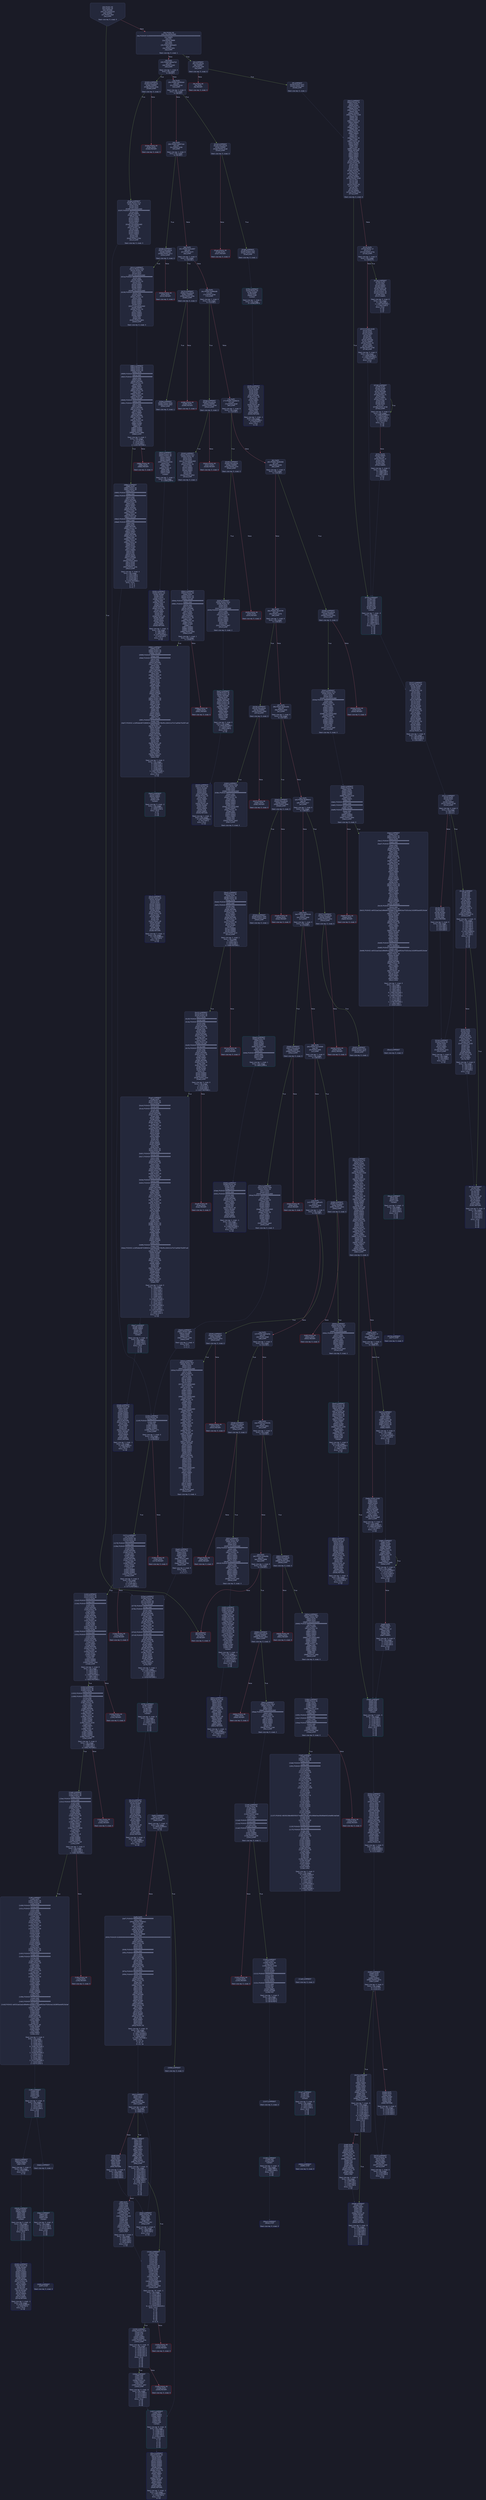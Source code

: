 digraph G {
    node [shape=box, style="filled, rounded", color="#565f89", fontcolor="#c0caf5", fontname="Helvetica", fillcolor="#24283b"];
    edge [color="#414868", fontcolor="#c0caf5", fontname="Helvetica"];
    bgcolor="#1a1b26";
    0 [ label = "[00] PUSH1 60
[02] PUSH1 40
[04] MSTORE
[05] CALLDATASIZE
[06] ISZERO
[07] PUSH2 00ef
[0a] JUMPI

Stack size req: 0, sizeΔ: 0
" shape = invhouse]
    1 [ label = "[0b] PUSH1 00
[0d] CALLDATALOAD
[0e] PUSH29 0100000000000000000000000000000000000000000000000000000000
[2c] SWAP1
[2d] DIV
[2e] PUSH4 ffffffff
[33] AND
[34] DUP1
[35] PUSH4 06fdde03
[3a] EQ
[3b] PUSH2 00f4
[3e] JUMPI

Stack size req: 0, sizeΔ: 1
"]
    2 [ label = "[3f] DUP1
[40] PUSH4 095ea7b3
[45] EQ
[46] PUSH2 0183
[49] JUMPI

Stack size req: 1, sizeΔ: 0
Entry->Op usage:
	0->69:EQ:1
"]
    3 [ label = "[4a] DUP1
[4b] PUSH4 18160ddd
[50] EQ
[51] PUSH2 01dd
[54] JUMPI

Stack size req: 1, sizeΔ: 0
Entry->Op usage:
	0->80:EQ:1
"]
    4 [ label = "[55] DUP1
[56] PUSH4 23b872dd
[5b] EQ
[5c] PUSH2 0206
[5f] JUMPI

Stack size req: 1, sizeΔ: 0
Entry->Op usage:
	0->91:EQ:1
"]
    5 [ label = "[60] DUP1
[61] PUSH4 313ce567
[66] EQ
[67] PUSH2 027f
[6a] JUMPI

Stack size req: 1, sizeΔ: 0
Entry->Op usage:
	0->102:EQ:1
"]
    6 [ label = "[6b] DUP1
[6c] PUSH4 42966c68
[71] EQ
[72] PUSH2 02ae
[75] JUMPI

Stack size req: 1, sizeΔ: 0
Entry->Op usage:
	0->113:EQ:1
"]
    7 [ label = "[76] DUP1
[77] PUSH4 70a08231
[7c] EQ
[7d] PUSH2 02e9
[80] JUMPI

Stack size req: 1, sizeΔ: 0
Entry->Op usage:
	0->124:EQ:1
"]
    8 [ label = "[81] DUP1
[82] PUSH4 79c65068
[87] EQ
[88] PUSH2 0336
[8b] JUMPI

Stack size req: 1, sizeΔ: 0
Entry->Op usage:
	0->135:EQ:1
"]
    9 [ label = "[8c] DUP1
[8d] PUSH4 79cc6790
[92] EQ
[93] PUSH2 0378
[96] JUMPI

Stack size req: 1, sizeΔ: 0
Entry->Op usage:
	0->146:EQ:1
"]
    10 [ label = "[97] DUP1
[98] PUSH4 8da5cb5b
[9d] EQ
[9e] PUSH2 03d2
[a1] JUMPI

Stack size req: 1, sizeΔ: 0
Entry->Op usage:
	0->157:EQ:1
"]
    11 [ label = "[a2] DUP1
[a3] PUSH4 95d89b41
[a8] EQ
[a9] PUSH2 0427
[ac] JUMPI

Stack size req: 1, sizeΔ: 0
Entry->Op usage:
	0->168:EQ:1
"]
    12 [ label = "[ad] DUP1
[ae] PUSH4 a9059cbb
[b3] EQ
[b4] PUSH2 04b6
[b7] JUMPI

Stack size req: 1, sizeΔ: 0
Entry->Op usage:
	0->179:EQ:1
"]
    13 [ label = "[b8] DUP1
[b9] PUSH4 b414d4b6
[be] EQ
[bf] PUSH2 04f8
[c2] JUMPI

Stack size req: 1, sizeΔ: 0
Entry->Op usage:
	0->190:EQ:1
"]
    14 [ label = "[c3] DUP1
[c4] PUSH4 cae9ca51
[c9] EQ
[ca] PUSH2 0549
[cd] JUMPI

Stack size req: 1, sizeΔ: 0
Entry->Op usage:
	0->201:EQ:1
"]
    15 [ label = "[ce] DUP1
[cf] PUSH4 dd62ed3e
[d4] EQ
[d5] PUSH2 05e6
[d8] JUMPI

Stack size req: 1, sizeΔ: 0
Entry->Op usage:
	0->212:EQ:1
"]
    16 [ label = "[d9] DUP1
[da] PUSH4 e724529c
[df] EQ
[e0] PUSH2 0652
[e3] JUMPI

Stack size req: 1, sizeΔ: 0
Entry->Op usage:
	0->223:EQ:1
"]
    17 [ label = "[e4] DUP1
[e5] PUSH4 f2fde38b
[ea] EQ
[eb] PUSH2 0696
[ee] JUMPI

Stack size req: 1, sizeΔ: 0
Entry->Op usage:
	0->234:EQ:1
"]
    18 [ label = "[ef] JUMPDEST
[f0] PUSH1 00
[f2] DUP1
[f3] REVERT

Stack size req: 0, sizeΔ: 0
" color = "red"]
    19 [ label = "[f4] JUMPDEST
[f5] CALLVALUE
[f6] ISZERO
[f7] PUSH2 00ff
[fa] JUMPI

Stack size req: 0, sizeΔ: 0
"]
    20 [ label = "[fb] PUSH1 00
[fd] DUP1
[fe] REVERT

Stack size req: 0, sizeΔ: 0
" color = "red"]
    21 [ label = "[ff] JUMPDEST
[0100] PUSH2 0107
[0103] PUSH2 06cf
[0106] JUMP

Stack size req: 0, sizeΔ: 1
"]
    22 [ label = "[0107] JUMPDEST
[0108] PUSH1 40
[010a] MLOAD
[010b] DUP1
[010c] DUP1
[010d] PUSH1 20
[010f] ADD
[0110] DUP3
[0111] DUP2
[0112] SUB
[0113] DUP3
[0114] MSTORE
[0115] DUP4
[0116] DUP2
[0117] DUP2
[0118] MLOAD
[0119] DUP2
[011a] MSTORE
[011b] PUSH1 20
[011d] ADD
[011e] SWAP2
[011f] POP
[0120] DUP1
[0121] MLOAD
[0122] SWAP1
[0123] PUSH1 20
[0125] ADD
[0126] SWAP1
[0127] DUP1
[0128] DUP4
[0129] DUP4
[012a] PUSH1 00

Stack size req: 1, sizeΔ: 9
Entry->Op usage:
	0->280:MLOAD:0
	0->289:MLOAD:0
	0->293:ADD:1
"]
    23 [ label = "[012c] JUMPDEST
[012d] DUP4
[012e] DUP2
[012f] LT
[0130] ISZERO
[0131] PUSH2 0148
[0134] JUMPI

Stack size req: 4, sizeΔ: 0
Entry->Op usage:
	0->303:LT:0
	3->303:LT:1
"]
    24 [ label = "[0135] DUP1
[0136] DUP3
[0137] ADD
[0138] MLOAD
[0139] DUP2
[013a] DUP5
[013b] ADD
[013c] MSTORE

Stack size req: 3, sizeΔ: 0
Entry->Op usage:
	0->311:ADD:1
	0->315:ADD:1
	1->311:ADD:0
	2->315:ADD:0
"]
    25 [ label = "[013d] JUMPDEST
[013e] PUSH1 20
[0140] DUP2
[0141] ADD
[0142] SWAP1
[0143] POP
[0144] PUSH2 012c
[0147] JUMP

Stack size req: 1, sizeΔ: 0
Entry->Op usage:
	0->321:ADD:0
	0->323:POP:0
Entry->Exit:
	0->😵
"]
    26 [ label = "[0148] JUMPDEST
[0149] POP
[014a] POP
[014b] POP
[014c] POP
[014d] SWAP1
[014e] POP
[014f] SWAP1
[0150] DUP2
[0151] ADD
[0152] SWAP1
[0153] PUSH1 1f
[0155] AND
[0156] DUP1
[0157] ISZERO
[0158] PUSH2 0175
[015b] JUMPI

Stack size req: 7, sizeΔ: -5
Entry->Op usage:
	0->329:POP:0
	1->330:POP:0
	2->331:POP:0
	3->332:POP:0
	4->337:ADD:0
	4->341:AND:1
	4->343:ISZERO:0
	5->334:POP:0
	6->337:ADD:1
Entry->Exit:
	0->😵
	1->😵
	2->😵
	3->😵
	4->0
	5->😵
	6->😵
"]
    27 [ label = "[015c] DUP1
[015d] DUP3
[015e] SUB
[015f] DUP1
[0160] MLOAD
[0161] PUSH1 01
[0163] DUP4
[0164] PUSH1 20
[0166] SUB
[0167] PUSH2 0100
[016a] EXP
[016b] SUB
[016c] NOT
[016d] AND
[016e] DUP2
[016f] MSTORE
[0170] PUSH1 20
[0172] ADD
[0173] SWAP2
[0174] POP

Stack size req: 2, sizeΔ: 0
Entry->Op usage:
	0->350:SUB:1
	0->358:SUB:1
	1->350:SUB:0
	1->372:POP:0
Entry->Exit:
	1->😵
"]
    28 [ label = "[0175] JUMPDEST
[0176] POP
[0177] SWAP3
[0178] POP
[0179] POP
[017a] POP
[017b] PUSH1 40
[017d] MLOAD
[017e] DUP1
[017f] SWAP2
[0180] SUB
[0181] SWAP1
[0182] RETURN

Stack size req: 5, sizeΔ: -5
Entry->Op usage:
	0->374:POP:0
	1->384:SUB:0
	2->377:POP:0
	3->378:POP:0
	4->376:POP:0
Entry->Exit:
	0->😵
	1->😵
	2->😵
	3->😵
	4->😵
" color = "darkblue"]
    29 [ label = "[0183] JUMPDEST
[0184] CALLVALUE
[0185] ISZERO
[0186] PUSH2 018e
[0189] JUMPI

Stack size req: 0, sizeΔ: 0
"]
    30 [ label = "[018a] PUSH1 00
[018c] DUP1
[018d] REVERT

Stack size req: 0, sizeΔ: 0
" color = "red"]
    31 [ label = "[018e] JUMPDEST
[018f] PUSH2 01c3
[0192] PUSH1 04
[0194] DUP1
[0195] DUP1
[0196] CALLDATALOAD
[0197] PUSH20 ffffffffffffffffffffffffffffffffffffffff
[01ac] AND
[01ad] SWAP1
[01ae] PUSH1 20
[01b0] ADD
[01b1] SWAP1
[01b2] SWAP2
[01b3] SWAP1
[01b4] DUP1
[01b5] CALLDATALOAD
[01b6] SWAP1
[01b7] PUSH1 20
[01b9] ADD
[01ba] SWAP1
[01bb] SWAP2
[01bc] SWAP1
[01bd] POP
[01be] POP
[01bf] PUSH2 076d
[01c2] JUMP

Stack size req: 0, sizeΔ: 3
"]
    32 [ label = "[01c3] JUMPDEST
[01c4] PUSH1 40
[01c6] MLOAD
[01c7] DUP1
[01c8] DUP3
[01c9] ISZERO
[01ca] ISZERO
[01cb] ISZERO
[01cc] ISZERO
[01cd] DUP2
[01ce] MSTORE
[01cf] PUSH1 20
[01d1] ADD
[01d2] SWAP2
[01d3] POP
[01d4] POP
[01d5] PUSH1 40
[01d7] MLOAD
[01d8] DUP1
[01d9] SWAP2
[01da] SUB
[01db] SWAP1
[01dc] RETURN

Stack size req: 1, sizeΔ: -1
Entry->Op usage:
	0->457:ISZERO:0
	0->467:POP:0
Entry->Exit:
	0->😵
" color = "darkblue"]
    33 [ label = "[01dd] JUMPDEST
[01de] CALLVALUE
[01df] ISZERO
[01e0] PUSH2 01e8
[01e3] JUMPI

Stack size req: 0, sizeΔ: 0
"]
    34 [ label = "[01e4] PUSH1 00
[01e6] DUP1
[01e7] REVERT

Stack size req: 0, sizeΔ: 0
" color = "red"]
    35 [ label = "[01e8] JUMPDEST
[01e9] PUSH2 01f0
[01ec] PUSH2 07fb
[01ef] JUMP

Stack size req: 0, sizeΔ: 1
"]
    36 [ label = "[01f0] JUMPDEST
[01f1] PUSH1 40
[01f3] MLOAD
[01f4] DUP1
[01f5] DUP3
[01f6] DUP2
[01f7] MSTORE
[01f8] PUSH1 20
[01fa] ADD
[01fb] SWAP2
[01fc] POP
[01fd] POP
[01fe] PUSH1 40
[0200] MLOAD
[0201] DUP1
[0202] SWAP2
[0203] SUB
[0204] SWAP1
[0205] RETURN

Stack size req: 1, sizeΔ: -1
Entry->Op usage:
	0->503:MSTORE:1
	0->508:POP:0
Entry->Exit:
	0->😵
" color = "darkblue"]
    37 [ label = "[0206] JUMPDEST
[0207] CALLVALUE
[0208] ISZERO
[0209] PUSH2 0211
[020c] JUMPI

Stack size req: 0, sizeΔ: 0
"]
    38 [ label = "[020d] PUSH1 00
[020f] DUP1
[0210] REVERT

Stack size req: 0, sizeΔ: 0
" color = "red"]
    39 [ label = "[0211] JUMPDEST
[0212] PUSH2 0265
[0215] PUSH1 04
[0217] DUP1
[0218] DUP1
[0219] CALLDATALOAD
[021a] PUSH20 ffffffffffffffffffffffffffffffffffffffff
[022f] AND
[0230] SWAP1
[0231] PUSH1 20
[0233] ADD
[0234] SWAP1
[0235] SWAP2
[0236] SWAP1
[0237] DUP1
[0238] CALLDATALOAD
[0239] PUSH20 ffffffffffffffffffffffffffffffffffffffff
[024e] AND
[024f] SWAP1
[0250] PUSH1 20
[0252] ADD
[0253] SWAP1
[0254] SWAP2
[0255] SWAP1
[0256] DUP1
[0257] CALLDATALOAD
[0258] SWAP1
[0259] PUSH1 20
[025b] ADD
[025c] SWAP1
[025d] SWAP2
[025e] SWAP1
[025f] POP
[0260] POP
[0261] PUSH2 0801
[0264] JUMP

Stack size req: 0, sizeΔ: 4
"]
    40 [ label = "[0265] JUMPDEST
[0266] PUSH1 40
[0268] MLOAD
[0269] DUP1
[026a] DUP3
[026b] ISZERO
[026c] ISZERO
[026d] ISZERO
[026e] ISZERO
[026f] DUP2
[0270] MSTORE
[0271] PUSH1 20
[0273] ADD
[0274] SWAP2
[0275] POP
[0276] POP
[0277] PUSH1 40
[0279] MLOAD
[027a] DUP1
[027b] SWAP2
[027c] SUB
[027d] SWAP1
[027e] RETURN

Stack size req: 1, sizeΔ: -1
Entry->Op usage:
	0->619:ISZERO:0
	0->629:POP:0
Entry->Exit:
	0->😵
" color = "darkblue"]
    41 [ label = "[027f] JUMPDEST
[0280] CALLVALUE
[0281] ISZERO
[0282] PUSH2 028a
[0285] JUMPI

Stack size req: 0, sizeΔ: 0
"]
    42 [ label = "[0286] PUSH1 00
[0288] DUP1
[0289] REVERT

Stack size req: 0, sizeΔ: 0
" color = "red"]
    43 [ label = "[028a] JUMPDEST
[028b] PUSH2 0292
[028e] PUSH2 092f
[0291] JUMP

Stack size req: 0, sizeΔ: 1
"]
    44 [ label = "[0292] JUMPDEST
[0293] PUSH1 40
[0295] MLOAD
[0296] DUP1
[0297] DUP3
[0298] PUSH1 ff
[029a] AND
[029b] PUSH1 ff
[029d] AND
[029e] DUP2
[029f] MSTORE
[02a0] PUSH1 20
[02a2] ADD
[02a3] SWAP2
[02a4] POP
[02a5] POP
[02a6] PUSH1 40
[02a8] MLOAD
[02a9] DUP1
[02aa] SWAP2
[02ab] SUB
[02ac] SWAP1
[02ad] RETURN

Stack size req: 1, sizeΔ: -1
Entry->Op usage:
	0->666:AND:1
	0->669:AND:1
	0->671:MSTORE:1
	0->676:POP:0
Entry->Exit:
	0->😵
" color = "darkblue"]
    45 [ label = "[02ae] JUMPDEST
[02af] CALLVALUE
[02b0] ISZERO
[02b1] PUSH2 02b9
[02b4] JUMPI

Stack size req: 0, sizeΔ: 0
"]
    46 [ label = "[02b5] PUSH1 00
[02b7] DUP1
[02b8] REVERT

Stack size req: 0, sizeΔ: 0
" color = "red"]
    47 [ label = "[02b9] JUMPDEST
[02ba] PUSH2 02cf
[02bd] PUSH1 04
[02bf] DUP1
[02c0] DUP1
[02c1] CALLDATALOAD
[02c2] SWAP1
[02c3] PUSH1 20
[02c5] ADD
[02c6] SWAP1
[02c7] SWAP2
[02c8] SWAP1
[02c9] POP
[02ca] POP
[02cb] PUSH2 0942
[02ce] JUMP

Stack size req: 0, sizeΔ: 2
"]
    48 [ label = "[02cf] JUMPDEST
[02d0] PUSH1 40
[02d2] MLOAD
[02d3] DUP1
[02d4] DUP3
[02d5] ISZERO
[02d6] ISZERO
[02d7] ISZERO
[02d8] ISZERO
[02d9] DUP2
[02da] MSTORE
[02db] PUSH1 20
[02dd] ADD
[02de] SWAP2
[02df] POP
[02e0] POP
[02e1] PUSH1 40
[02e3] MLOAD
[02e4] DUP1
[02e5] SWAP2
[02e6] SUB
[02e7] SWAP1
[02e8] RETURN

Stack size req: 1, sizeΔ: -1
Entry->Op usage:
	0->725:ISZERO:0
	0->735:POP:0
Entry->Exit:
	0->😵
" color = "darkblue"]
    49 [ label = "[02e9] JUMPDEST
[02ea] CALLVALUE
[02eb] ISZERO
[02ec] PUSH2 02f4
[02ef] JUMPI

Stack size req: 0, sizeΔ: 0
"]
    50 [ label = "[02f0] PUSH1 00
[02f2] DUP1
[02f3] REVERT

Stack size req: 0, sizeΔ: 0
" color = "red"]
    51 [ label = "[02f4] JUMPDEST
[02f5] PUSH2 0320
[02f8] PUSH1 04
[02fa] DUP1
[02fb] DUP1
[02fc] CALLDATALOAD
[02fd] PUSH20 ffffffffffffffffffffffffffffffffffffffff
[0312] AND
[0313] SWAP1
[0314] PUSH1 20
[0316] ADD
[0317] SWAP1
[0318] SWAP2
[0319] SWAP1
[031a] POP
[031b] POP
[031c] PUSH2 0a47
[031f] JUMP

Stack size req: 0, sizeΔ: 2
"]
    52 [ label = "[0320] JUMPDEST
[0321] PUSH1 40
[0323] MLOAD
[0324] DUP1
[0325] DUP3
[0326] DUP2
[0327] MSTORE
[0328] PUSH1 20
[032a] ADD
[032b] SWAP2
[032c] POP
[032d] POP
[032e] PUSH1 40
[0330] MLOAD
[0331] DUP1
[0332] SWAP2
[0333] SUB
[0334] SWAP1
[0335] RETURN

Stack size req: 1, sizeΔ: -1
Entry->Op usage:
	0->807:MSTORE:1
	0->812:POP:0
Entry->Exit:
	0->😵
" color = "darkblue"]
    53 [ label = "[0336] JUMPDEST
[0337] CALLVALUE
[0338] ISZERO
[0339] PUSH2 0341
[033c] JUMPI

Stack size req: 0, sizeΔ: 0
"]
    54 [ label = "[033d] PUSH1 00
[033f] DUP1
[0340] REVERT

Stack size req: 0, sizeΔ: 0
" color = "red"]
    55 [ label = "[0341] JUMPDEST
[0342] PUSH2 0376
[0345] PUSH1 04
[0347] DUP1
[0348] DUP1
[0349] CALLDATALOAD
[034a] PUSH20 ffffffffffffffffffffffffffffffffffffffff
[035f] AND
[0360] SWAP1
[0361] PUSH1 20
[0363] ADD
[0364] SWAP1
[0365] SWAP2
[0366] SWAP1
[0367] DUP1
[0368] CALLDATALOAD
[0369] SWAP1
[036a] PUSH1 20
[036c] ADD
[036d] SWAP1
[036e] SWAP2
[036f] SWAP1
[0370] POP
[0371] POP
[0372] PUSH2 0a5f
[0375] JUMP

Stack size req: 0, sizeΔ: 3
"]
    56 [ label = "[0376] JUMPDEST
[0377] STOP

Stack size req: 0, sizeΔ: 0
" color = "darkblue"]
    57 [ label = "[0378] JUMPDEST
[0379] CALLVALUE
[037a] ISZERO
[037b] PUSH2 0383
[037e] JUMPI

Stack size req: 0, sizeΔ: 0
"]
    58 [ label = "[037f] PUSH1 00
[0381] DUP1
[0382] REVERT

Stack size req: 0, sizeΔ: 0
" color = "red"]
    59 [ label = "[0383] JUMPDEST
[0384] PUSH2 03b8
[0387] PUSH1 04
[0389] DUP1
[038a] DUP1
[038b] CALLDATALOAD
[038c] PUSH20 ffffffffffffffffffffffffffffffffffffffff
[03a1] AND
[03a2] SWAP1
[03a3] PUSH1 20
[03a5] ADD
[03a6] SWAP1
[03a7] SWAP2
[03a8] SWAP1
[03a9] DUP1
[03aa] CALLDATALOAD
[03ab] SWAP1
[03ac] PUSH1 20
[03ae] ADD
[03af] SWAP1
[03b0] SWAP2
[03b1] SWAP1
[03b2] POP
[03b3] POP
[03b4] PUSH2 0bd2
[03b7] JUMP

Stack size req: 0, sizeΔ: 3
"]
    60 [ label = "[03b8] JUMPDEST
[03b9] PUSH1 40
[03bb] MLOAD
[03bc] DUP1
[03bd] DUP3
[03be] ISZERO
[03bf] ISZERO
[03c0] ISZERO
[03c1] ISZERO
[03c2] DUP2
[03c3] MSTORE
[03c4] PUSH1 20
[03c6] ADD
[03c7] SWAP2
[03c8] POP
[03c9] POP
[03ca] PUSH1 40
[03cc] MLOAD
[03cd] DUP1
[03ce] SWAP2
[03cf] SUB
[03d0] SWAP1
[03d1] RETURN

Stack size req: 1, sizeΔ: -1
Entry->Op usage:
	0->958:ISZERO:0
	0->968:POP:0
Entry->Exit:
	0->😵
" color = "darkblue"]
    61 [ label = "[03d2] JUMPDEST
[03d3] CALLVALUE
[03d4] ISZERO
[03d5] PUSH2 03dd
[03d8] JUMPI

Stack size req: 0, sizeΔ: 0
"]
    62 [ label = "[03d9] PUSH1 00
[03db] DUP1
[03dc] REVERT

Stack size req: 0, sizeΔ: 0
" color = "red"]
    63 [ label = "[03dd] JUMPDEST
[03de] PUSH2 03e5
[03e1] PUSH2 0ded
[03e4] JUMP

Stack size req: 0, sizeΔ: 1
"]
    64 [ label = "[03e5] JUMPDEST
[03e6] PUSH1 40
[03e8] MLOAD
[03e9] DUP1
[03ea] DUP3
[03eb] PUSH20 ffffffffffffffffffffffffffffffffffffffff
[0400] AND
[0401] PUSH20 ffffffffffffffffffffffffffffffffffffffff
[0416] AND
[0417] DUP2
[0418] MSTORE
[0419] PUSH1 20
[041b] ADD
[041c] SWAP2
[041d] POP
[041e] POP
[041f] PUSH1 40
[0421] MLOAD
[0422] DUP1
[0423] SWAP2
[0424] SUB
[0425] SWAP1
[0426] RETURN

Stack size req: 1, sizeΔ: -1
Entry->Op usage:
	0->1024:AND:1
	0->1046:AND:1
	0->1048:MSTORE:1
	0->1053:POP:0
Entry->Exit:
	0->😵
" color = "darkblue"]
    65 [ label = "[0427] JUMPDEST
[0428] CALLVALUE
[0429] ISZERO
[042a] PUSH2 0432
[042d] JUMPI

Stack size req: 0, sizeΔ: 0
"]
    66 [ label = "[042e] PUSH1 00
[0430] DUP1
[0431] REVERT

Stack size req: 0, sizeΔ: 0
" color = "red"]
    67 [ label = "[0432] JUMPDEST
[0433] PUSH2 043a
[0436] PUSH2 0e12
[0439] JUMP

Stack size req: 0, sizeΔ: 1
"]
    68 [ label = "[043a] JUMPDEST
[043b] PUSH1 40
[043d] MLOAD
[043e] DUP1
[043f] DUP1
[0440] PUSH1 20
[0442] ADD
[0443] DUP3
[0444] DUP2
[0445] SUB
[0446] DUP3
[0447] MSTORE
[0448] DUP4
[0449] DUP2
[044a] DUP2
[044b] MLOAD
[044c] DUP2
[044d] MSTORE
[044e] PUSH1 20
[0450] ADD
[0451] SWAP2
[0452] POP
[0453] DUP1
[0454] MLOAD
[0455] SWAP1
[0456] PUSH1 20
[0458] ADD
[0459] SWAP1
[045a] DUP1
[045b] DUP4
[045c] DUP4
[045d] PUSH1 00

Stack size req: 1, sizeΔ: 9
Entry->Op usage:
	0->1099:MLOAD:0
	0->1108:MLOAD:0
	0->1112:ADD:1
"]
    69 [ label = "[045f] JUMPDEST
[0460] DUP4
[0461] DUP2
[0462] LT
[0463] ISZERO
[0464] PUSH2 047b
[0467] JUMPI

Stack size req: 4, sizeΔ: 0
Entry->Op usage:
	0->1122:LT:0
	3->1122:LT:1
"]
    70 [ label = "[0468] DUP1
[0469] DUP3
[046a] ADD
[046b] MLOAD
[046c] DUP2
[046d] DUP5
[046e] ADD
[046f] MSTORE

Stack size req: 3, sizeΔ: 0
Entry->Op usage:
	0->1130:ADD:1
	0->1134:ADD:1
	1->1130:ADD:0
	2->1134:ADD:0
"]
    71 [ label = "[0470] JUMPDEST
[0471] PUSH1 20
[0473] DUP2
[0474] ADD
[0475] SWAP1
[0476] POP
[0477] PUSH2 045f
[047a] JUMP

Stack size req: 1, sizeΔ: 0
Entry->Op usage:
	0->1140:ADD:0
	0->1142:POP:0
Entry->Exit:
	0->😵
"]
    72 [ label = "[047b] JUMPDEST
[047c] POP
[047d] POP
[047e] POP
[047f] POP
[0480] SWAP1
[0481] POP
[0482] SWAP1
[0483] DUP2
[0484] ADD
[0485] SWAP1
[0486] PUSH1 1f
[0488] AND
[0489] DUP1
[048a] ISZERO
[048b] PUSH2 04a8
[048e] JUMPI

Stack size req: 7, sizeΔ: -5
Entry->Op usage:
	0->1148:POP:0
	1->1149:POP:0
	2->1150:POP:0
	3->1151:POP:0
	4->1156:ADD:0
	4->1160:AND:1
	4->1162:ISZERO:0
	5->1153:POP:0
	6->1156:ADD:1
Entry->Exit:
	0->😵
	1->😵
	2->😵
	3->😵
	4->0
	5->😵
	6->😵
"]
    73 [ label = "[048f] DUP1
[0490] DUP3
[0491] SUB
[0492] DUP1
[0493] MLOAD
[0494] PUSH1 01
[0496] DUP4
[0497] PUSH1 20
[0499] SUB
[049a] PUSH2 0100
[049d] EXP
[049e] SUB
[049f] NOT
[04a0] AND
[04a1] DUP2
[04a2] MSTORE
[04a3] PUSH1 20
[04a5] ADD
[04a6] SWAP2
[04a7] POP

Stack size req: 2, sizeΔ: 0
Entry->Op usage:
	0->1169:SUB:1
	0->1177:SUB:1
	1->1169:SUB:0
	1->1191:POP:0
Entry->Exit:
	1->😵
"]
    74 [ label = "[04a8] JUMPDEST
[04a9] POP
[04aa] SWAP3
[04ab] POP
[04ac] POP
[04ad] POP
[04ae] PUSH1 40
[04b0] MLOAD
[04b1] DUP1
[04b2] SWAP2
[04b3] SUB
[04b4] SWAP1
[04b5] RETURN

Stack size req: 5, sizeΔ: -5
Entry->Op usage:
	0->1193:POP:0
	1->1203:SUB:0
	2->1196:POP:0
	3->1197:POP:0
	4->1195:POP:0
Entry->Exit:
	0->😵
	1->😵
	2->😵
	3->😵
	4->😵
" color = "darkblue"]
    75 [ label = "[04b6] JUMPDEST
[04b7] CALLVALUE
[04b8] ISZERO
[04b9] PUSH2 04c1
[04bc] JUMPI

Stack size req: 0, sizeΔ: 0
"]
    76 [ label = "[04bd] PUSH1 00
[04bf] DUP1
[04c0] REVERT

Stack size req: 0, sizeΔ: 0
" color = "red"]
    77 [ label = "[04c1] JUMPDEST
[04c2] PUSH2 04f6
[04c5] PUSH1 04
[04c7] DUP1
[04c8] DUP1
[04c9] CALLDATALOAD
[04ca] PUSH20 ffffffffffffffffffffffffffffffffffffffff
[04df] AND
[04e0] SWAP1
[04e1] PUSH1 20
[04e3] ADD
[04e4] SWAP1
[04e5] SWAP2
[04e6] SWAP1
[04e7] DUP1
[04e8] CALLDATALOAD
[04e9] SWAP1
[04ea] PUSH1 20
[04ec] ADD
[04ed] SWAP1
[04ee] SWAP2
[04ef] SWAP1
[04f0] POP
[04f1] POP
[04f2] PUSH2 0eb0
[04f5] JUMP

Stack size req: 0, sizeΔ: 3
"]
    78 [ label = "[04f6] JUMPDEST
[04f7] STOP

Stack size req: 0, sizeΔ: 0
" color = "darkblue"]
    79 [ label = "[04f8] JUMPDEST
[04f9] CALLVALUE
[04fa] ISZERO
[04fb] PUSH2 0503
[04fe] JUMPI

Stack size req: 0, sizeΔ: 0
"]
    80 [ label = "[04ff] PUSH1 00
[0501] DUP1
[0502] REVERT

Stack size req: 0, sizeΔ: 0
" color = "red"]
    81 [ label = "[0503] JUMPDEST
[0504] PUSH2 052f
[0507] PUSH1 04
[0509] DUP1
[050a] DUP1
[050b] CALLDATALOAD
[050c] PUSH20 ffffffffffffffffffffffffffffffffffffffff
[0521] AND
[0522] SWAP1
[0523] PUSH1 20
[0525] ADD
[0526] SWAP1
[0527] SWAP2
[0528] SWAP1
[0529] POP
[052a] POP
[052b] PUSH2 0ec0
[052e] JUMP

Stack size req: 0, sizeΔ: 2
"]
    82 [ label = "[052f] JUMPDEST
[0530] PUSH1 40
[0532] MLOAD
[0533] DUP1
[0534] DUP3
[0535] ISZERO
[0536] ISZERO
[0537] ISZERO
[0538] ISZERO
[0539] DUP2
[053a] MSTORE
[053b] PUSH1 20
[053d] ADD
[053e] SWAP2
[053f] POP
[0540] POP
[0541] PUSH1 40
[0543] MLOAD
[0544] DUP1
[0545] SWAP2
[0546] SUB
[0547] SWAP1
[0548] RETURN

Stack size req: 1, sizeΔ: -1
Entry->Op usage:
	0->1333:ISZERO:0
	0->1343:POP:0
Entry->Exit:
	0->😵
" color = "darkblue"]
    83 [ label = "[0549] JUMPDEST
[054a] CALLVALUE
[054b] ISZERO
[054c] PUSH2 0554
[054f] JUMPI

Stack size req: 0, sizeΔ: 0
"]
    84 [ label = "[0550] PUSH1 00
[0552] DUP1
[0553] REVERT

Stack size req: 0, sizeΔ: 0
" color = "red"]
    85 [ label = "[0554] JUMPDEST
[0555] PUSH2 05cc
[0558] PUSH1 04
[055a] DUP1
[055b] DUP1
[055c] CALLDATALOAD
[055d] PUSH20 ffffffffffffffffffffffffffffffffffffffff
[0572] AND
[0573] SWAP1
[0574] PUSH1 20
[0576] ADD
[0577] SWAP1
[0578] SWAP2
[0579] SWAP1
[057a] DUP1
[057b] CALLDATALOAD
[057c] SWAP1
[057d] PUSH1 20
[057f] ADD
[0580] SWAP1
[0581] SWAP2
[0582] SWAP1
[0583] DUP1
[0584] CALLDATALOAD
[0585] SWAP1
[0586] PUSH1 20
[0588] ADD
[0589] SWAP1
[058a] DUP3
[058b] ADD
[058c] DUP1
[058d] CALLDATALOAD
[058e] SWAP1
[058f] PUSH1 20
[0591] ADD
[0592] SWAP1
[0593] DUP1
[0594] DUP1
[0595] PUSH1 1f
[0597] ADD
[0598] PUSH1 20
[059a] DUP1
[059b] SWAP2
[059c] DIV
[059d] MUL
[059e] PUSH1 20
[05a0] ADD
[05a1] PUSH1 40
[05a3] MLOAD
[05a4] SWAP1
[05a5] DUP2
[05a6] ADD
[05a7] PUSH1 40
[05a9] MSTORE
[05aa] DUP1
[05ab] SWAP4
[05ac] SWAP3
[05ad] SWAP2
[05ae] SWAP1
[05af] DUP2
[05b0] DUP2
[05b1] MSTORE
[05b2] PUSH1 20
[05b4] ADD
[05b5] DUP4
[05b6] DUP4
[05b7] DUP1
[05b8] DUP3
[05b9] DUP5
[05ba] CALLDATACOPY
[05bb] DUP3
[05bc] ADD
[05bd] SWAP2
[05be] POP
[05bf] POP
[05c0] POP
[05c1] POP
[05c2] POP
[05c3] POP
[05c4] SWAP2
[05c5] SWAP1
[05c6] POP
[05c7] POP
[05c8] PUSH2 0ee0
[05cb] JUMP

Stack size req: 0, sizeΔ: 4
"]
    86 [ label = "[05cc] JUMPDEST
[05cd] PUSH1 40
[05cf] MLOAD
[05d0] DUP1
[05d1] DUP3
[05d2] ISZERO
[05d3] ISZERO
[05d4] ISZERO
[05d5] ISZERO
[05d6] DUP2
[05d7] MSTORE
[05d8] PUSH1 20
[05da] ADD
[05db] SWAP2
[05dc] POP
[05dd] POP
[05de] PUSH1 40
[05e0] MLOAD
[05e1] DUP1
[05e2] SWAP2
[05e3] SUB
[05e4] SWAP1
[05e5] RETURN

Stack size req: 1, sizeΔ: -1
Entry->Op usage:
	0->1490:ISZERO:0
	0->1500:POP:0
Entry->Exit:
	0->😵
" color = "darkblue"]
    87 [ label = "[05e6] JUMPDEST
[05e7] CALLVALUE
[05e8] ISZERO
[05e9] PUSH2 05f1
[05ec] JUMPI

Stack size req: 0, sizeΔ: 0
"]
    88 [ label = "[05ed] PUSH1 00
[05ef] DUP1
[05f0] REVERT

Stack size req: 0, sizeΔ: 0
" color = "red"]
    89 [ label = "[05f1] JUMPDEST
[05f2] PUSH2 063c
[05f5] PUSH1 04
[05f7] DUP1
[05f8] DUP1
[05f9] CALLDATALOAD
[05fa] PUSH20 ffffffffffffffffffffffffffffffffffffffff
[060f] AND
[0610] SWAP1
[0611] PUSH1 20
[0613] ADD
[0614] SWAP1
[0615] SWAP2
[0616] SWAP1
[0617] DUP1
[0618] CALLDATALOAD
[0619] PUSH20 ffffffffffffffffffffffffffffffffffffffff
[062e] AND
[062f] SWAP1
[0630] PUSH1 20
[0632] ADD
[0633] SWAP1
[0634] SWAP2
[0635] SWAP1
[0636] POP
[0637] POP
[0638] PUSH2 105f
[063b] JUMP

Stack size req: 0, sizeΔ: 3
"]
    90 [ label = "[063c] JUMPDEST
[063d] PUSH1 40
[063f] MLOAD
[0640] DUP1
[0641] DUP3
[0642] DUP2
[0643] MSTORE
[0644] PUSH1 20
[0646] ADD
[0647] SWAP2
[0648] POP
[0649] POP
[064a] PUSH1 40
[064c] MLOAD
[064d] DUP1
[064e] SWAP2
[064f] SUB
[0650] SWAP1
[0651] RETURN

Stack size req: 1, sizeΔ: -1
Entry->Op usage:
	0->1603:MSTORE:1
	0->1608:POP:0
Entry->Exit:
	0->😵
" color = "darkblue"]
    91 [ label = "[0652] JUMPDEST
[0653] CALLVALUE
[0654] ISZERO
[0655] PUSH2 065d
[0658] JUMPI

Stack size req: 0, sizeΔ: 0
"]
    92 [ label = "[0659] PUSH1 00
[065b] DUP1
[065c] REVERT

Stack size req: 0, sizeΔ: 0
" color = "red"]
    93 [ label = "[065d] JUMPDEST
[065e] PUSH2 0694
[0661] PUSH1 04
[0663] DUP1
[0664] DUP1
[0665] CALLDATALOAD
[0666] PUSH20 ffffffffffffffffffffffffffffffffffffffff
[067b] AND
[067c] SWAP1
[067d] PUSH1 20
[067f] ADD
[0680] SWAP1
[0681] SWAP2
[0682] SWAP1
[0683] DUP1
[0684] CALLDATALOAD
[0685] ISZERO
[0686] ISZERO
[0687] SWAP1
[0688] PUSH1 20
[068a] ADD
[068b] SWAP1
[068c] SWAP2
[068d] SWAP1
[068e] POP
[068f] POP
[0690] PUSH2 1084
[0693] JUMP

Stack size req: 0, sizeΔ: 3
"]
    94 [ label = "[0694] JUMPDEST
[0695] STOP

Stack size req: 0, sizeΔ: 0
" color = "darkblue"]
    95 [ label = "[0696] JUMPDEST
[0697] CALLVALUE
[0698] ISZERO
[0699] PUSH2 06a1
[069c] JUMPI

Stack size req: 0, sizeΔ: 0
"]
    96 [ label = "[069d] PUSH1 00
[069f] DUP1
[06a0] REVERT

Stack size req: 0, sizeΔ: 0
" color = "red"]
    97 [ label = "[06a1] JUMPDEST
[06a2] PUSH2 06cd
[06a5] PUSH1 04
[06a7] DUP1
[06a8] DUP1
[06a9] CALLDATALOAD
[06aa] PUSH20 ffffffffffffffffffffffffffffffffffffffff
[06bf] AND
[06c0] SWAP1
[06c1] PUSH1 20
[06c3] ADD
[06c4] SWAP1
[06c5] SWAP2
[06c6] SWAP1
[06c7] POP
[06c8] POP
[06c9] PUSH2 11ab
[06cc] JUMP

Stack size req: 0, sizeΔ: 2
"]
    98 [ label = "[06cd] JUMPDEST
[06ce] STOP

Stack size req: 0, sizeΔ: 0
" color = "darkblue"]
    99 [ label = "[06cf] JUMPDEST
[06d0] PUSH1 01
[06d2] DUP1
[06d3] SLOAD
[06d4] PUSH1 01
[06d6] DUP2
[06d7] PUSH1 01
[06d9] AND
[06da] ISZERO
[06db] PUSH2 0100
[06de] MUL
[06df] SUB
[06e0] AND
[06e1] PUSH1 02
[06e3] SWAP1
[06e4] DIV
[06e5] DUP1
[06e6] PUSH1 1f
[06e8] ADD
[06e9] PUSH1 20
[06eb] DUP1
[06ec] SWAP2
[06ed] DIV
[06ee] MUL
[06ef] PUSH1 20
[06f1] ADD
[06f2] PUSH1 40
[06f4] MLOAD
[06f5] SWAP1
[06f6] DUP2
[06f7] ADD
[06f8] PUSH1 40
[06fa] MSTORE
[06fb] DUP1
[06fc] SWAP3
[06fd] SWAP2
[06fe] SWAP1
[06ff] DUP2
[0700] DUP2
[0701] MSTORE
[0702] PUSH1 20
[0704] ADD
[0705] DUP3
[0706] DUP1
[0707] SLOAD
[0708] PUSH1 01
[070a] DUP2
[070b] PUSH1 01
[070d] AND
[070e] ISZERO
[070f] PUSH2 0100
[0712] MUL
[0713] SUB
[0714] AND
[0715] PUSH1 02
[0717] SWAP1
[0718] DIV
[0719] DUP1
[071a] ISZERO
[071b] PUSH2 0765
[071e] JUMPI

Stack size req: 0, sizeΔ: 6
"]
    100 [ label = "[071f] DUP1
[0720] PUSH1 1f
[0722] LT
[0723] PUSH2 073a
[0726] JUMPI

Stack size req: 1, sizeΔ: 0
Entry->Op usage:
	0->1826:LT:1
"]
    101 [ label = "[0727] PUSH2 0100
[072a] DUP1
[072b] DUP4
[072c] SLOAD
[072d] DIV
[072e] MUL
[072f] DUP4
[0730] MSTORE
[0731] SWAP2
[0732] PUSH1 20
[0734] ADD
[0735] SWAP2
[0736] PUSH2 0765
[0739] JUMP

Stack size req: 3, sizeΔ: 0
Entry->Op usage:
	1->1836:SLOAD:0
	2->1840:MSTORE:0
	2->1844:ADD:1
Entry->Exit:
	2->😵
"]
    102 [ label = "[073a] JUMPDEST
[073b] DUP3
[073c] ADD
[073d] SWAP2
[073e] SWAP1
[073f] PUSH1 00
[0741] MSTORE
[0742] PUSH1 20
[0744] PUSH1 00
[0746] SHA3
[0747] SWAP1

Stack size req: 3, sizeΔ: 0
Entry->Op usage:
	0->1852:ADD:1
	1->1857:MSTORE:1
	2->1852:ADD:0
Entry->Exit:
	0->😵
	1->😵
	2->0
"]
    103 [ label = "[0748] JUMPDEST
[0749] DUP2
[074a] SLOAD
[074b] DUP2
[074c] MSTORE
[074d] SWAP1
[074e] PUSH1 01
[0750] ADD
[0751] SWAP1
[0752] PUSH1 20
[0754] ADD
[0755] DUP1
[0756] DUP4
[0757] GT
[0758] PUSH2 0748
[075b] JUMPI

Stack size req: 3, sizeΔ: 0
Entry->Op usage:
	0->1868:MSTORE:0
	0->1876:ADD:1
	1->1866:SLOAD:0
	1->1872:ADD:1
	2->1879:GT:0
Entry->Exit:
	0->😵
	1->😵
"]
    104 [ label = "[075c] DUP3
[075d] SWAP1
[075e] SUB
[075f] PUSH1 1f
[0761] AND
[0762] DUP3
[0763] ADD
[0764] SWAP2

Stack size req: 3, sizeΔ: 0
Entry->Op usage:
	0->1886:SUB:0
	2->1886:SUB:1
	2->1891:ADD:0
Entry->Exit:
	0->😵
	2->0
"]
    105 [ label = "[0765] JUMPDEST
[0766] POP
[0767] POP
[0768] POP
[0769] POP
[076a] POP
[076b] DUP2
[076c] JUMP
Indirect!

Stack size req: 7, sizeΔ: -5
Entry->Op usage:
	0->1894:POP:0
	1->1895:POP:0
	2->1896:POP:0
	3->1897:POP:0
	4->1898:POP:0
	6->1900:JUMP:0
Entry->Exit:
	0->😵
	1->😵
	2->😵
	3->😵
	4->😵
" color = "teal"]
    106 [ label = "[076d] JUMPDEST
[076e] PUSH1 00
[0770] DUP2
[0771] PUSH1 06
[0773] PUSH1 00
[0775] CALLER
[0776] PUSH20 ffffffffffffffffffffffffffffffffffffffff
[078b] AND
[078c] PUSH20 ffffffffffffffffffffffffffffffffffffffff
[07a1] AND
[07a2] DUP2
[07a3] MSTORE
[07a4] PUSH1 20
[07a6] ADD
[07a7] SWAP1
[07a8] DUP2
[07a9] MSTORE
[07aa] PUSH1 20
[07ac] ADD
[07ad] PUSH1 00
[07af] SHA3
[07b0] PUSH1 00
[07b2] DUP6
[07b3] PUSH20 ffffffffffffffffffffffffffffffffffffffff
[07c8] AND
[07c9] PUSH20 ffffffffffffffffffffffffffffffffffffffff
[07de] AND
[07df] DUP2
[07e0] MSTORE
[07e1] PUSH1 20
[07e3] ADD
[07e4] SWAP1
[07e5] DUP2
[07e6] MSTORE
[07e7] PUSH1 20
[07e9] ADD
[07ea] PUSH1 00
[07ec] SHA3
[07ed] DUP2
[07ee] SWAP1
[07ef] SSTORE
[07f0] POP
[07f1] PUSH1 01
[07f3] SWAP1
[07f4] POP

Stack size req: 2, sizeΔ: 1
Entry->Op usage:
	0->2031:SSTORE:1
	0->2032:POP:0
	1->1992:AND:1
	1->2014:AND:1
	1->2016:MSTORE:1
"]
    107 [ label = "[07f5] JUMPDEST
[07f6] SWAP3
[07f7] SWAP2
[07f8] POP
[07f9] POP
[07fa] JUMP
Indirect!

Stack size req: 4, sizeΔ: -3
Entry->Op usage:
	1->2041:POP:0
	2->2040:POP:0
	3->2042:JUMP:0
Entry->Exit:
	0->0
	1->😵
	2->😵
	3->😵
" color = "teal"]
    108 [ label = "[07fb] JUMPDEST
[07fc] PUSH1 04
[07fe] SLOAD
[07ff] DUP2
[0800] JUMP
Indirect!

Stack size req: 1, sizeΔ: 1
Entry->Op usage:
	0->2048:JUMP:0
" color = "teal"]
    109 [ label = "[0801] JUMPDEST
[0802] PUSH1 00
[0804] PUSH1 06
[0806] PUSH1 00
[0808] DUP6
[0809] PUSH20 ffffffffffffffffffffffffffffffffffffffff
[081e] AND
[081f] PUSH20 ffffffffffffffffffffffffffffffffffffffff
[0834] AND
[0835] DUP2
[0836] MSTORE
[0837] PUSH1 20
[0839] ADD
[083a] SWAP1
[083b] DUP2
[083c] MSTORE
[083d] PUSH1 20
[083f] ADD
[0840] PUSH1 00
[0842] SHA3
[0843] PUSH1 00
[0845] CALLER
[0846] PUSH20 ffffffffffffffffffffffffffffffffffffffff
[085b] AND
[085c] PUSH20 ffffffffffffffffffffffffffffffffffffffff
[0871] AND
[0872] DUP2
[0873] MSTORE
[0874] PUSH1 20
[0876] ADD
[0877] SWAP1
[0878] DUP2
[0879] MSTORE
[087a] PUSH1 20
[087c] ADD
[087d] PUSH1 00
[087f] SHA3
[0880] SLOAD
[0881] DUP3
[0882] GT
[0883] ISZERO
[0884] ISZERO
[0885] ISZERO
[0886] PUSH2 088e
[0889] JUMPI

Stack size req: 3, sizeΔ: 1
Entry->Op usage:
	0->2178:GT:0
	2->2078:AND:1
	2->2100:AND:1
	2->2102:MSTORE:1
"]
    110 [ label = "[088a] PUSH1 00
[088c] DUP1
[088d] REVERT

Stack size req: 0, sizeΔ: 0
" color = "red"]
    111 [ label = "[088e] JUMPDEST
[088f] DUP2
[0890] PUSH1 06
[0892] PUSH1 00
[0894] DUP7
[0895] PUSH20 ffffffffffffffffffffffffffffffffffffffff
[08aa] AND
[08ab] PUSH20 ffffffffffffffffffffffffffffffffffffffff
[08c0] AND
[08c1] DUP2
[08c2] MSTORE
[08c3] PUSH1 20
[08c5] ADD
[08c6] SWAP1
[08c7] DUP2
[08c8] MSTORE
[08c9] PUSH1 20
[08cb] ADD
[08cc] PUSH1 00
[08ce] SHA3
[08cf] PUSH1 00
[08d1] CALLER
[08d2] PUSH20 ffffffffffffffffffffffffffffffffffffffff
[08e7] AND
[08e8] PUSH20 ffffffffffffffffffffffffffffffffffffffff
[08fd] AND
[08fe] DUP2
[08ff] MSTORE
[0900] PUSH1 20
[0902] ADD
[0903] SWAP1
[0904] DUP2
[0905] MSTORE
[0906] PUSH1 20
[0908] ADD
[0909] PUSH1 00
[090b] SHA3
[090c] PUSH1 00
[090e] DUP3
[090f] DUP3
[0910] SLOAD
[0911] SUB
[0912] SWAP3
[0913] POP
[0914] POP
[0915] DUP2
[0916] SWAP1
[0917] SSTORE
[0918] POP
[0919] PUSH2 0923
[091c] DUP5
[091d] DUP5
[091e] DUP5
[091f] PUSH2 124b
[0922] JUMP

Stack size req: 4, sizeΔ: 4
Entry->Op usage:
	1->2321:SUB:1
	1->2323:POP:0
	3->2218:AND:1
	3->2240:AND:1
	3->2242:MSTORE:1
Entry->Exit:
	1->0, 5
	2->1, 6
	3->2, 7
"]
    112 [ label = "[0923] JUMPDEST
[0924] PUSH1 01
[0926] SWAP1
[0927] POP

Stack size req: 1, sizeΔ: 0
Entry->Op usage:
	0->2343:POP:0
Entry->Exit:
	0->😵
"]
    113 [ label = "[0928] JUMPDEST
[0929] SWAP4
[092a] SWAP3
[092b] POP
[092c] POP
[092d] POP
[092e] JUMP
Indirect!

Stack size req: 5, sizeΔ: -4
Entry->Op usage:
	1->2348:POP:0
	2->2349:POP:0
	3->2347:POP:0
	4->2350:JUMP:0
Entry->Exit:
	0->0
	1->😵
	2->😵
	3->😵
	4->😵
" color = "teal"]
    114 [ label = "[092f] JUMPDEST
[0930] PUSH1 03
[0932] PUSH1 00
[0934] SWAP1
[0935] SLOAD
[0936] SWAP1
[0937] PUSH2 0100
[093a] EXP
[093b] SWAP1
[093c] DIV
[093d] PUSH1 ff
[093f] AND
[0940] DUP2
[0941] JUMP
Indirect!

Stack size req: 1, sizeΔ: 1
Entry->Op usage:
	0->2369:JUMP:0
" color = "teal"]
    115 [ label = "[0942] JUMPDEST
[0943] PUSH1 00
[0945] DUP2
[0946] PUSH1 05
[0948] PUSH1 00
[094a] CALLER
[094b] PUSH20 ffffffffffffffffffffffffffffffffffffffff
[0960] AND
[0961] PUSH20 ffffffffffffffffffffffffffffffffffffffff
[0976] AND
[0977] DUP2
[0978] MSTORE
[0979] PUSH1 20
[097b] ADD
[097c] SWAP1
[097d] DUP2
[097e] MSTORE
[097f] PUSH1 20
[0981] ADD
[0982] PUSH1 00
[0984] SHA3
[0985] SLOAD
[0986] LT
[0987] ISZERO
[0988] ISZERO
[0989] ISZERO
[098a] PUSH2 0992
[098d] JUMPI

Stack size req: 1, sizeΔ: 1
Entry->Op usage:
	0->2438:LT:1
"]
    116 [ label = "[098e] PUSH1 00
[0990] DUP1
[0991] REVERT

Stack size req: 0, sizeΔ: 0
" color = "red"]
    117 [ label = "[0992] JUMPDEST
[0993] DUP2
[0994] PUSH1 05
[0996] PUSH1 00
[0998] CALLER
[0999] PUSH20 ffffffffffffffffffffffffffffffffffffffff
[09ae] AND
[09af] PUSH20 ffffffffffffffffffffffffffffffffffffffff
[09c4] AND
[09c5] DUP2
[09c6] MSTORE
[09c7] PUSH1 20
[09c9] ADD
[09ca] SWAP1
[09cb] DUP2
[09cc] MSTORE
[09cd] PUSH1 20
[09cf] ADD
[09d0] PUSH1 00
[09d2] SHA3
[09d3] PUSH1 00
[09d5] DUP3
[09d6] DUP3
[09d7] SLOAD
[09d8] SUB
[09d9] SWAP3
[09da] POP
[09db] POP
[09dc] DUP2
[09dd] SWAP1
[09de] SSTORE
[09df] POP
[09e0] DUP2
[09e1] PUSH1 04
[09e3] PUSH1 00
[09e5] DUP3
[09e6] DUP3
[09e7] SLOAD
[09e8] SUB
[09e9] SWAP3
[09ea] POP
[09eb] POP
[09ec] DUP2
[09ed] SWAP1
[09ee] SSTORE
[09ef] POP
[09f0] CALLER
[09f1] PUSH20 ffffffffffffffffffffffffffffffffffffffff
[0a06] AND
[0a07] PUSH32 cc16f5dbb4873280815c1ee09dbd06736cffcc184412cf7a71a0fdb75d397ca5
[0a28] DUP4
[0a29] PUSH1 40
[0a2b] MLOAD
[0a2c] DUP1
[0a2d] DUP3
[0a2e] DUP2
[0a2f] MSTORE
[0a30] PUSH1 20
[0a32] ADD
[0a33] SWAP2
[0a34] POP
[0a35] POP
[0a36] PUSH1 40
[0a38] MLOAD
[0a39] DUP1
[0a3a] SWAP2
[0a3b] SUB
[0a3c] SWAP1
[0a3d] LOG2
[0a3e] PUSH1 01
[0a40] SWAP1
[0a41] POP

Stack size req: 2, sizeΔ: 0
Entry->Op usage:
	0->2625:POP:0
	1->2520:SUB:1
	1->2522:POP:0
	1->2536:SUB:1
	1->2538:POP:0
	1->2607:MSTORE:1
	1->2612:POP:0
Entry->Exit:
	0->😵
"]
    118 [ label = "[0a42] JUMPDEST
[0a43] SWAP2
[0a44] SWAP1
[0a45] POP
[0a46] JUMP
Indirect!

Stack size req: 3, sizeΔ: -2
Entry->Op usage:
	1->2629:POP:0
	2->2630:JUMP:0
Entry->Exit:
	0->0
	1->😵
	2->😵
" color = "teal"]
    119 [ label = "[0a47] JUMPDEST
[0a48] PUSH1 05
[0a4a] PUSH1 20
[0a4c] MSTORE
[0a4d] DUP1
[0a4e] PUSH1 00
[0a50] MSTORE
[0a51] PUSH1 40
[0a53] PUSH1 00
[0a55] SHA3
[0a56] PUSH1 00
[0a58] SWAP2
[0a59] POP
[0a5a] SWAP1
[0a5b] POP
[0a5c] SLOAD
[0a5d] DUP2
[0a5e] JUMP
Indirect!

Stack size req: 2, sizeΔ: 0
Entry->Op usage:
	0->2640:MSTORE:1
	0->2649:POP:0
	1->2654:JUMP:0
Entry->Exit:
	0->😵
" color = "teal"]
    120 [ label = "[0a5f] JUMPDEST
[0a60] PUSH1 00
[0a62] DUP1
[0a63] SWAP1
[0a64] SLOAD
[0a65] SWAP1
[0a66] PUSH2 0100
[0a69] EXP
[0a6a] SWAP1
[0a6b] DIV
[0a6c] PUSH20 ffffffffffffffffffffffffffffffffffffffff
[0a81] AND
[0a82] PUSH20 ffffffffffffffffffffffffffffffffffffffff
[0a97] AND
[0a98] CALLER
[0a99] PUSH20 ffffffffffffffffffffffffffffffffffffffff
[0aae] AND
[0aaf] EQ
[0ab0] ISZERO
[0ab1] ISZERO
[0ab2] PUSH2 0aba
[0ab5] JUMPI

Stack size req: 0, sizeΔ: 0
"]
    121 [ label = "[0ab6] PUSH1 00
[0ab8] DUP1
[0ab9] REVERT

Stack size req: 0, sizeΔ: 0
" color = "red"]
    122 [ label = "[0aba] JUMPDEST
[0abb] DUP1
[0abc] PUSH1 05
[0abe] PUSH1 00
[0ac0] DUP5
[0ac1] PUSH20 ffffffffffffffffffffffffffffffffffffffff
[0ad6] AND
[0ad7] PUSH20 ffffffffffffffffffffffffffffffffffffffff
[0aec] AND
[0aed] DUP2
[0aee] MSTORE
[0aef] PUSH1 20
[0af1] ADD
[0af2] SWAP1
[0af3] DUP2
[0af4] MSTORE
[0af5] PUSH1 20
[0af7] ADD
[0af8] PUSH1 00
[0afa] SHA3
[0afb] PUSH1 00
[0afd] DUP3
[0afe] DUP3
[0aff] SLOAD
[0b00] ADD
[0b01] SWAP3
[0b02] POP
[0b03] POP
[0b04] DUP2
[0b05] SWAP1
[0b06] SSTORE
[0b07] POP
[0b08] DUP1
[0b09] PUSH1 04
[0b0b] PUSH1 00
[0b0d] DUP3
[0b0e] DUP3
[0b0f] SLOAD
[0b10] ADD
[0b11] SWAP3
[0b12] POP
[0b13] POP
[0b14] DUP2
[0b15] SWAP1
[0b16] SSTORE
[0b17] POP
[0b18] ADDRESS
[0b19] PUSH20 ffffffffffffffffffffffffffffffffffffffff
[0b2e] AND
[0b2f] PUSH1 00
[0b31] PUSH32 ddf252ad1be2c89b69c2b068fc378daa952ba7f163c4a11628f55a4df523b3ef
[0b52] DUP4
[0b53] PUSH1 40
[0b55] MLOAD
[0b56] DUP1
[0b57] DUP3
[0b58] DUP2
[0b59] MSTORE
[0b5a] PUSH1 20
[0b5c] ADD
[0b5d] SWAP2
[0b5e] POP
[0b5f] POP
[0b60] PUSH1 40
[0b62] MLOAD
[0b63] DUP1
[0b64] SWAP2
[0b65] SUB
[0b66] SWAP1
[0b67] LOG3
[0b68] DUP2
[0b69] PUSH20 ffffffffffffffffffffffffffffffffffffffff
[0b7e] AND
[0b7f] ADDRESS
[0b80] PUSH20 ffffffffffffffffffffffffffffffffffffffff
[0b95] AND
[0b96] PUSH32 ddf252ad1be2c89b69c2b068fc378daa952ba7f163c4a11628f55a4df523b3ef
[0bb7] DUP4
[0bb8] PUSH1 40
[0bba] MLOAD
[0bbb] DUP1
[0bbc] DUP3
[0bbd] DUP2
[0bbe] MSTORE
[0bbf] PUSH1 20
[0bc1] ADD
[0bc2] SWAP2
[0bc3] POP
[0bc4] POP
[0bc5] PUSH1 40
[0bc7] MLOAD
[0bc8] DUP1
[0bc9] SWAP2
[0bca] SUB
[0bcb] SWAP1
[0bcc] LOG3

Stack size req: 2, sizeΔ: 0
Entry->Op usage:
	0->2816:ADD:1
	0->2818:POP:0
	0->2832:ADD:1
	0->2834:POP:0
	0->2905:MSTORE:1
	0->2910:POP:0
	0->3006:MSTORE:1
	0->3011:POP:0
	1->2774:AND:1
	1->2796:AND:1
	1->2798:MSTORE:1
	1->2942:AND:1
	1->3020:LOG3:4
"]
    123 [ label = "[0bcd] JUMPDEST

Stack size req: 0, sizeΔ: 0
"]
    124 [ label = "[0bce] JUMPDEST
[0bcf] POP
[0bd0] POP
[0bd1] JUMP
Indirect!

Stack size req: 3, sizeΔ: -3
Entry->Op usage:
	0->3023:POP:0
	1->3024:POP:0
	2->3025:JUMP:0
Entry->Exit:
	0->😵
	1->😵
	2->😵
" color = "teal"]
    125 [ label = "[0bd2] JUMPDEST
[0bd3] PUSH1 00
[0bd5] DUP2
[0bd6] PUSH1 05
[0bd8] PUSH1 00
[0bda] DUP6
[0bdb] PUSH20 ffffffffffffffffffffffffffffffffffffffff
[0bf0] AND
[0bf1] PUSH20 ffffffffffffffffffffffffffffffffffffffff
[0c06] AND
[0c07] DUP2
[0c08] MSTORE
[0c09] PUSH1 20
[0c0b] ADD
[0c0c] SWAP1
[0c0d] DUP2
[0c0e] MSTORE
[0c0f] PUSH1 20
[0c11] ADD
[0c12] PUSH1 00
[0c14] SHA3
[0c15] SLOAD
[0c16] LT
[0c17] ISZERO
[0c18] ISZERO
[0c19] ISZERO
[0c1a] PUSH2 0c22
[0c1d] JUMPI

Stack size req: 2, sizeΔ: 1
Entry->Op usage:
	0->3094:LT:1
	1->3056:AND:1
	1->3078:AND:1
	1->3080:MSTORE:1
"]
    126 [ label = "[0c1e] PUSH1 00
[0c20] DUP1
[0c21] REVERT

Stack size req: 0, sizeΔ: 0
" color = "red"]
    127 [ label = "[0c22] JUMPDEST
[0c23] PUSH1 06
[0c25] PUSH1 00
[0c27] DUP5
[0c28] PUSH20 ffffffffffffffffffffffffffffffffffffffff
[0c3d] AND
[0c3e] PUSH20 ffffffffffffffffffffffffffffffffffffffff
[0c53] AND
[0c54] DUP2
[0c55] MSTORE
[0c56] PUSH1 20
[0c58] ADD
[0c59] SWAP1
[0c5a] DUP2
[0c5b] MSTORE
[0c5c] PUSH1 20
[0c5e] ADD
[0c5f] PUSH1 00
[0c61] SHA3
[0c62] PUSH1 00
[0c64] CALLER
[0c65] PUSH20 ffffffffffffffffffffffffffffffffffffffff
[0c7a] AND
[0c7b] PUSH20 ffffffffffffffffffffffffffffffffffffffff
[0c90] AND
[0c91] DUP2
[0c92] MSTORE
[0c93] PUSH1 20
[0c95] ADD
[0c96] SWAP1
[0c97] DUP2
[0c98] MSTORE
[0c99] PUSH1 20
[0c9b] ADD
[0c9c] PUSH1 00
[0c9e] SHA3
[0c9f] SLOAD
[0ca0] DUP3
[0ca1] GT
[0ca2] ISZERO
[0ca3] ISZERO
[0ca4] ISZERO
[0ca5] PUSH2 0cad
[0ca8] JUMPI

Stack size req: 3, sizeΔ: 0
Entry->Op usage:
	1->3233:GT:0
	2->3133:AND:1
	2->3155:AND:1
	2->3157:MSTORE:1
"]
    128 [ label = "[0ca9] PUSH1 00
[0cab] DUP1
[0cac] REVERT

Stack size req: 0, sizeΔ: 0
" color = "red"]
    129 [ label = "[0cad] JUMPDEST
[0cae] DUP2
[0caf] PUSH1 05
[0cb1] PUSH1 00
[0cb3] DUP6
[0cb4] PUSH20 ffffffffffffffffffffffffffffffffffffffff
[0cc9] AND
[0cca] PUSH20 ffffffffffffffffffffffffffffffffffffffff
[0cdf] AND
[0ce0] DUP2
[0ce1] MSTORE
[0ce2] PUSH1 20
[0ce4] ADD
[0ce5] SWAP1
[0ce6] DUP2
[0ce7] MSTORE
[0ce8] PUSH1 20
[0cea] ADD
[0ceb] PUSH1 00
[0ced] SHA3
[0cee] PUSH1 00
[0cf0] DUP3
[0cf1] DUP3
[0cf2] SLOAD
[0cf3] SUB
[0cf4] SWAP3
[0cf5] POP
[0cf6] POP
[0cf7] DUP2
[0cf8] SWAP1
[0cf9] SSTORE
[0cfa] POP
[0cfb] DUP2
[0cfc] PUSH1 06
[0cfe] PUSH1 00
[0d00] DUP6
[0d01] PUSH20 ffffffffffffffffffffffffffffffffffffffff
[0d16] AND
[0d17] PUSH20 ffffffffffffffffffffffffffffffffffffffff
[0d2c] AND
[0d2d] DUP2
[0d2e] MSTORE
[0d2f] PUSH1 20
[0d31] ADD
[0d32] SWAP1
[0d33] DUP2
[0d34] MSTORE
[0d35] PUSH1 20
[0d37] ADD
[0d38] PUSH1 00
[0d3a] SHA3
[0d3b] PUSH1 00
[0d3d] CALLER
[0d3e] PUSH20 ffffffffffffffffffffffffffffffffffffffff
[0d53] AND
[0d54] PUSH20 ffffffffffffffffffffffffffffffffffffffff
[0d69] AND
[0d6a] DUP2
[0d6b] MSTORE
[0d6c] PUSH1 20
[0d6e] ADD
[0d6f] SWAP1
[0d70] DUP2
[0d71] MSTORE
[0d72] PUSH1 20
[0d74] ADD
[0d75] PUSH1 00
[0d77] SHA3
[0d78] PUSH1 00
[0d7a] DUP3
[0d7b] DUP3
[0d7c] SLOAD
[0d7d] SUB
[0d7e] SWAP3
[0d7f] POP
[0d80] POP
[0d81] DUP2
[0d82] SWAP1
[0d83] SSTORE
[0d84] POP
[0d85] DUP2
[0d86] PUSH1 04
[0d88] PUSH1 00
[0d8a] DUP3
[0d8b] DUP3
[0d8c] SLOAD
[0d8d] SUB
[0d8e] SWAP3
[0d8f] POP
[0d90] POP
[0d91] DUP2
[0d92] SWAP1
[0d93] SSTORE
[0d94] POP
[0d95] DUP3
[0d96] PUSH20 ffffffffffffffffffffffffffffffffffffffff
[0dab] AND
[0dac] PUSH32 cc16f5dbb4873280815c1ee09dbd06736cffcc184412cf7a71a0fdb75d397ca5
[0dcd] DUP4
[0dce] PUSH1 40
[0dd0] MLOAD
[0dd1] DUP1
[0dd2] DUP3
[0dd3] DUP2
[0dd4] MSTORE
[0dd5] PUSH1 20
[0dd7] ADD
[0dd8] SWAP2
[0dd9] POP
[0dda] POP
[0ddb] PUSH1 40
[0ddd] MLOAD
[0dde] DUP1
[0ddf] SWAP2
[0de0] SUB
[0de1] SWAP1
[0de2] LOG2
[0de3] PUSH1 01
[0de5] SWAP1
[0de6] POP

Stack size req: 3, sizeΔ: 0
Entry->Op usage:
	0->3558:POP:0
	1->3315:SUB:1
	1->3317:POP:0
	1->3453:SUB:1
	1->3455:POP:0
	1->3469:SUB:1
	1->3471:POP:0
	1->3540:MSTORE:1
	1->3545:POP:0
	2->3273:AND:1
	2->3295:AND:1
	2->3297:MSTORE:1
	2->3350:AND:1
	2->3372:AND:1
	2->3374:MSTORE:1
	2->3499:AND:1
	2->3554:LOG2:3
Entry->Exit:
	0->😵
"]
    130 [ label = "[0de7] JUMPDEST
[0de8] SWAP3
[0de9] SWAP2
[0dea] POP
[0deb] POP
[0dec] JUMP
Indirect!

Stack size req: 4, sizeΔ: -3
Entry->Op usage:
	1->3563:POP:0
	2->3562:POP:0
	3->3564:JUMP:0
Entry->Exit:
	0->0
	1->😵
	2->😵
	3->😵
" color = "teal"]
    131 [ label = "[0ded] JUMPDEST
[0dee] PUSH1 00
[0df0] DUP1
[0df1] SWAP1
[0df2] SLOAD
[0df3] SWAP1
[0df4] PUSH2 0100
[0df7] EXP
[0df8] SWAP1
[0df9] DIV
[0dfa] PUSH20 ffffffffffffffffffffffffffffffffffffffff
[0e0f] AND
[0e10] DUP2
[0e11] JUMP
Indirect!

Stack size req: 1, sizeΔ: 1
Entry->Op usage:
	0->3601:JUMP:0
" color = "teal"]
    132 [ label = "[0e12] JUMPDEST
[0e13] PUSH1 02
[0e15] DUP1
[0e16] SLOAD
[0e17] PUSH1 01
[0e19] DUP2
[0e1a] PUSH1 01
[0e1c] AND
[0e1d] ISZERO
[0e1e] PUSH2 0100
[0e21] MUL
[0e22] SUB
[0e23] AND
[0e24] PUSH1 02
[0e26] SWAP1
[0e27] DIV
[0e28] DUP1
[0e29] PUSH1 1f
[0e2b] ADD
[0e2c] PUSH1 20
[0e2e] DUP1
[0e2f] SWAP2
[0e30] DIV
[0e31] MUL
[0e32] PUSH1 20
[0e34] ADD
[0e35] PUSH1 40
[0e37] MLOAD
[0e38] SWAP1
[0e39] DUP2
[0e3a] ADD
[0e3b] PUSH1 40
[0e3d] MSTORE
[0e3e] DUP1
[0e3f] SWAP3
[0e40] SWAP2
[0e41] SWAP1
[0e42] DUP2
[0e43] DUP2
[0e44] MSTORE
[0e45] PUSH1 20
[0e47] ADD
[0e48] DUP3
[0e49] DUP1
[0e4a] SLOAD
[0e4b] PUSH1 01
[0e4d] DUP2
[0e4e] PUSH1 01
[0e50] AND
[0e51] ISZERO
[0e52] PUSH2 0100
[0e55] MUL
[0e56] SUB
[0e57] AND
[0e58] PUSH1 02
[0e5a] SWAP1
[0e5b] DIV
[0e5c] DUP1
[0e5d] ISZERO
[0e5e] PUSH2 0ea8
[0e61] JUMPI

Stack size req: 0, sizeΔ: 6
"]
    133 [ label = "[0e62] DUP1
[0e63] PUSH1 1f
[0e65] LT
[0e66] PUSH2 0e7d
[0e69] JUMPI

Stack size req: 1, sizeΔ: 0
Entry->Op usage:
	0->3685:LT:1
"]
    134 [ label = "[0e6a] PUSH2 0100
[0e6d] DUP1
[0e6e] DUP4
[0e6f] SLOAD
[0e70] DIV
[0e71] MUL
[0e72] DUP4
[0e73] MSTORE
[0e74] SWAP2
[0e75] PUSH1 20
[0e77] ADD
[0e78] SWAP2
[0e79] PUSH2 0ea8
[0e7c] JUMP

Stack size req: 3, sizeΔ: 0
Entry->Op usage:
	1->3695:SLOAD:0
	2->3699:MSTORE:0
	2->3703:ADD:1
Entry->Exit:
	2->😵
"]
    135 [ label = "[0e7d] JUMPDEST
[0e7e] DUP3
[0e7f] ADD
[0e80] SWAP2
[0e81] SWAP1
[0e82] PUSH1 00
[0e84] MSTORE
[0e85] PUSH1 20
[0e87] PUSH1 00
[0e89] SHA3
[0e8a] SWAP1

Stack size req: 3, sizeΔ: 0
Entry->Op usage:
	0->3711:ADD:1
	1->3716:MSTORE:1
	2->3711:ADD:0
Entry->Exit:
	0->😵
	1->😵
	2->0
"]
    136 [ label = "[0e8b] JUMPDEST
[0e8c] DUP2
[0e8d] SLOAD
[0e8e] DUP2
[0e8f] MSTORE
[0e90] SWAP1
[0e91] PUSH1 01
[0e93] ADD
[0e94] SWAP1
[0e95] PUSH1 20
[0e97] ADD
[0e98] DUP1
[0e99] DUP4
[0e9a] GT
[0e9b] PUSH2 0e8b
[0e9e] JUMPI

Stack size req: 3, sizeΔ: 0
Entry->Op usage:
	0->3727:MSTORE:0
	0->3735:ADD:1
	1->3725:SLOAD:0
	1->3731:ADD:1
	2->3738:GT:0
Entry->Exit:
	0->😵
	1->😵
"]
    137 [ label = "[0e9f] DUP3
[0ea0] SWAP1
[0ea1] SUB
[0ea2] PUSH1 1f
[0ea4] AND
[0ea5] DUP3
[0ea6] ADD
[0ea7] SWAP2

Stack size req: 3, sizeΔ: 0
Entry->Op usage:
	0->3745:SUB:0
	2->3745:SUB:1
	2->3750:ADD:0
Entry->Exit:
	0->😵
	2->0
"]
    138 [ label = "[0ea8] JUMPDEST
[0ea9] POP
[0eaa] POP
[0eab] POP
[0eac] POP
[0ead] POP
[0eae] DUP2
[0eaf] JUMP
Indirect!

Stack size req: 7, sizeΔ: -5
Entry->Op usage:
	0->3753:POP:0
	1->3754:POP:0
	2->3755:POP:0
	3->3756:POP:0
	4->3757:POP:0
	6->3759:JUMP:0
Entry->Exit:
	0->😵
	1->😵
	2->😵
	3->😵
	4->😵
" color = "teal"]
    139 [ label = "[0eb0] JUMPDEST
[0eb1] PUSH2 0ebb
[0eb4] CALLER
[0eb5] DUP4
[0eb6] DUP4
[0eb7] PUSH2 124b
[0eba] JUMP

Stack size req: 2, sizeΔ: 4
Entry->Exit:
	0->0, 4
	1->1, 5
"]
    140 [ label = "[0ebb] JUMPDEST

Stack size req: 0, sizeΔ: 0
"]
    141 [ label = "[0ebc] JUMPDEST
[0ebd] POP
[0ebe] POP
[0ebf] JUMP
Indirect!

Stack size req: 3, sizeΔ: -3
Entry->Op usage:
	0->3773:POP:0
	1->3774:POP:0
	2->3775:JUMP:0
Entry->Exit:
	0->😵
	1->😵
	2->😵
" color = "teal"]
    142 [ label = "[0ec0] JUMPDEST
[0ec1] PUSH1 08
[0ec3] PUSH1 20
[0ec5] MSTORE
[0ec6] DUP1
[0ec7] PUSH1 00
[0ec9] MSTORE
[0eca] PUSH1 40
[0ecc] PUSH1 00
[0ece] SHA3
[0ecf] PUSH1 00
[0ed1] SWAP2
[0ed2] POP
[0ed3] SLOAD
[0ed4] SWAP1
[0ed5] PUSH2 0100
[0ed8] EXP
[0ed9] SWAP1
[0eda] DIV
[0edb] PUSH1 ff
[0edd] AND
[0ede] DUP2
[0edf] JUMP
Indirect!

Stack size req: 2, sizeΔ: 0
Entry->Op usage:
	0->3785:MSTORE:1
	0->3794:POP:0
	1->3807:JUMP:0
Entry->Exit:
	0->😵
" color = "teal"]
    143 [ label = "[0ee0] JUMPDEST
[0ee1] PUSH1 00
[0ee3] DUP1
[0ee4] DUP5
[0ee5] SWAP1
[0ee6] POP
[0ee7] PUSH2 0ef0
[0eea] DUP6
[0eeb] DUP6
[0eec] PUSH2 076d
[0eef] JUMP

Stack size req: 3, sizeΔ: 5
Entry->Exit:
	1->0, 6
	2->1, 3, 7
"]
    144 [ label = "[0ef0] JUMPDEST
[0ef1] ISZERO
[0ef2] PUSH2 1056
[0ef5] JUMPI

Stack size req: 1, sizeΔ: -1
Entry->Op usage:
	0->3825:ISZERO:0
Entry->Exit:
	0->😵
"]
    145 [ label = "[0ef6] DUP1
[0ef7] PUSH20 ffffffffffffffffffffffffffffffffffffffff
[0f0c] AND
[0f0d] PUSH4 8f4ffcb1
[0f12] CALLER
[0f13] DUP7
[0f14] ADDRESS
[0f15] DUP8
[0f16] PUSH1 40
[0f18] MLOAD
[0f19] DUP6
[0f1a] PUSH4 ffffffff
[0f1f] AND
[0f20] PUSH29 0100000000000000000000000000000000000000000000000000000000
[0f3e] MUL
[0f3f] DUP2
[0f40] MSTORE
[0f41] PUSH1 04
[0f43] ADD
[0f44] DUP1
[0f45] DUP6
[0f46] PUSH20 ffffffffffffffffffffffffffffffffffffffff
[0f5b] AND
[0f5c] PUSH20 ffffffffffffffffffffffffffffffffffffffff
[0f71] AND
[0f72] DUP2
[0f73] MSTORE
[0f74] PUSH1 20
[0f76] ADD
[0f77] DUP5
[0f78] DUP2
[0f79] MSTORE
[0f7a] PUSH1 20
[0f7c] ADD
[0f7d] DUP4
[0f7e] PUSH20 ffffffffffffffffffffffffffffffffffffffff
[0f93] AND
[0f94] PUSH20 ffffffffffffffffffffffffffffffffffffffff
[0fa9] AND
[0faa] DUP2
[0fab] MSTORE
[0fac] PUSH1 20
[0fae] ADD
[0faf] DUP1
[0fb0] PUSH1 20
[0fb2] ADD
[0fb3] DUP3
[0fb4] DUP2
[0fb5] SUB
[0fb6] DUP3
[0fb7] MSTORE
[0fb8] DUP4
[0fb9] DUP2
[0fba] DUP2
[0fbb] MLOAD
[0fbc] DUP2
[0fbd] MSTORE
[0fbe] PUSH1 20
[0fc0] ADD
[0fc1] SWAP2
[0fc2] POP
[0fc3] DUP1
[0fc4] MLOAD
[0fc5] SWAP1
[0fc6] PUSH1 20
[0fc8] ADD
[0fc9] SWAP1
[0fca] DUP1
[0fcb] DUP4
[0fcc] DUP4
[0fcd] PUSH1 00

Stack size req: 4, sizeΔ: 15
Entry->Op usage:
	0->3852:AND:1
	2->4027:MLOAD:0
	2->4036:MLOAD:0
	2->4040:ADD:1
	3->3961:MSTORE:1
Entry->Exit:
	0->14, 15
	2->9, 17
	3->11, 18
"]
    146 [ label = "[0fcf] JUMPDEST
[0fd0] DUP4
[0fd1] DUP2
[0fd2] LT
[0fd3] ISZERO
[0fd4] PUSH2 0feb
[0fd7] JUMPI

Stack size req: 4, sizeΔ: 0
Entry->Op usage:
	0->4050:LT:0
	3->4050:LT:1
"]
    147 [ label = "[0fd8] DUP1
[0fd9] DUP3
[0fda] ADD
[0fdb] MLOAD
[0fdc] DUP2
[0fdd] DUP5
[0fde] ADD
[0fdf] MSTORE

Stack size req: 3, sizeΔ: 0
Entry->Op usage:
	0->4058:ADD:1
	0->4062:ADD:1
	1->4058:ADD:0
	2->4062:ADD:0
"]
    148 [ label = "[0fe0] JUMPDEST
[0fe1] PUSH1 20
[0fe3] DUP2
[0fe4] ADD
[0fe5] SWAP1
[0fe6] POP
[0fe7] PUSH2 0fcf
[0fea] JUMP

Stack size req: 1, sizeΔ: 0
Entry->Op usage:
	0->4068:ADD:0
	0->4070:POP:0
Entry->Exit:
	0->😵
"]
    149 [ label = "[0feb] JUMPDEST
[0fec] POP
[0fed] POP
[0fee] POP
[0fef] POP
[0ff0] SWAP1
[0ff1] POP
[0ff2] SWAP1
[0ff3] DUP2
[0ff4] ADD
[0ff5] SWAP1
[0ff6] PUSH1 1f
[0ff8] AND
[0ff9] DUP1
[0ffa] ISZERO
[0ffb] PUSH2 1018
[0ffe] JUMPI

Stack size req: 7, sizeΔ: -5
Entry->Op usage:
	0->4076:POP:0
	1->4077:POP:0
	2->4078:POP:0
	3->4079:POP:0
	4->4084:ADD:0
	4->4088:AND:1
	4->4090:ISZERO:0
	5->4081:POP:0
	6->4084:ADD:1
Entry->Exit:
	0->😵
	1->😵
	2->😵
	3->😵
	4->0
	5->😵
	6->😵
"]
    150 [ label = "[0fff] DUP1
[1000] DUP3
[1001] SUB
[1002] DUP1
[1003] MLOAD
[1004] PUSH1 01
[1006] DUP4
[1007] PUSH1 20
[1009] SUB
[100a] PUSH2 0100
[100d] EXP
[100e] SUB
[100f] NOT
[1010] AND
[1011] DUP2
[1012] MSTORE
[1013] PUSH1 20
[1015] ADD
[1016] SWAP2
[1017] POP

Stack size req: 2, sizeΔ: 0
Entry->Op usage:
	0->4097:SUB:1
	0->4105:SUB:1
	1->4097:SUB:0
	1->4119:POP:0
Entry->Exit:
	1->😵
"]
    151 [ label = "[1018] JUMPDEST
[1019] POP
[101a] SWAP6
[101b] POP
[101c] POP
[101d] POP
[101e] POP
[101f] POP
[1020] POP
[1021] PUSH1 00
[1023] PUSH1 40
[1025] MLOAD
[1026] DUP1
[1027] DUP4
[1028] SUB
[1029] DUP2
[102a] PUSH1 00
[102c] DUP8
[102d] DUP1
[102e] EXTCODESIZE
[102f] ISZERO
[1030] ISZERO
[1031] PUSH2 1039
[1034] JUMPI

Stack size req: 10, sizeΔ: -1
Entry->Op usage:
	0->4121:POP:0
	1->4136:SUB:0
	2->4124:POP:0
	3->4125:POP:0
	4->4126:POP:0
	5->4127:POP:0
	6->4128:POP:0
	7->4123:POP:0
	9->4142:EXTCODESIZE:0
Entry->Exit:
	0->😵
	1->6
	2->😵
	3->😵
	4->😵
	5->😵
	6->😵
	7->😵
	9->0, 8
"]
    152 [ label = "[1035] PUSH1 00
[1037] DUP1
[1038] REVERT

Stack size req: 0, sizeΔ: 0
" color = "red"]
    153 [ label = "[1039] JUMPDEST
[103a] PUSH2 02c6
[103d] GAS
[103e] SUB
[103f] CALL
[1040] ISZERO
[1041] ISZERO
[1042] PUSH2 104a
[1045] JUMPI

Stack size req: 6, sizeΔ: -6
Entry->Op usage:
	0->4159:CALL:1
	1->4159:CALL:2
	2->4159:CALL:3
	3->4159:CALL:4
	4->4159:CALL:5
	5->4159:CALL:6
Entry->Exit:
	0->😵
	1->😵
	2->😵
	3->😵
	4->😵
	5->😵
"]
    154 [ label = "[1046] PUSH1 00
[1048] DUP1
[1049] REVERT

Stack size req: 0, sizeΔ: 0
" color = "red"]
    155 [ label = "[104a] JUMPDEST
[104b] POP
[104c] POP
[104d] POP
[104e] PUSH1 01
[1050] SWAP2
[1051] POP
[1052] PUSH2 1057
[1055] JUMP

Stack size req: 5, sizeΔ: -3
Entry->Op usage:
	0->4171:POP:0
	1->4172:POP:0
	2->4173:POP:0
	4->4177:POP:0
Entry->Exit:
	0->😵
	1->😵
	2->😵
	4->😵
"]
    156 [ label = "[1056] JUMPDEST

Stack size req: 0, sizeΔ: 0
"]
    157 [ label = "[1057] JUMPDEST
[1058] POP
[1059] SWAP4
[105a] SWAP3
[105b] POP
[105c] POP
[105d] POP
[105e] JUMP
Indirect!

Stack size req: 6, sizeΔ: -5
Entry->Op usage:
	0->4184:POP:0
	2->4188:POP:0
	3->4189:POP:0
	4->4187:POP:0
	5->4190:JUMP:0
Entry->Exit:
	0->😵
	1->0
	2->😵
	3->😵
	4->😵
	5->😵
" color = "teal"]
    158 [ label = "[105f] JUMPDEST
[1060] PUSH1 06
[1062] PUSH1 20
[1064] MSTORE
[1065] DUP2
[1066] PUSH1 00
[1068] MSTORE
[1069] PUSH1 40
[106b] PUSH1 00
[106d] SHA3
[106e] PUSH1 20
[1070] MSTORE
[1071] DUP1
[1072] PUSH1 00
[1074] MSTORE
[1075] PUSH1 40
[1077] PUSH1 00
[1079] SHA3
[107a] PUSH1 00
[107c] SWAP2
[107d] POP
[107e] SWAP2
[107f] POP
[1080] POP
[1081] SLOAD
[1082] DUP2
[1083] JUMP
Indirect!

Stack size req: 3, sizeΔ: -1
Entry->Op usage:
	0->4212:MSTORE:1
	0->4221:POP:0
	1->4200:MSTORE:1
	1->4223:POP:0
	2->4227:JUMP:0
Entry->Exit:
	0->😵
	1->😵
" color = "teal"]
    159 [ label = "[1084] JUMPDEST
[1085] PUSH1 00
[1087] DUP1
[1088] SWAP1
[1089] SLOAD
[108a] SWAP1
[108b] PUSH2 0100
[108e] EXP
[108f] SWAP1
[1090] DIV
[1091] PUSH20 ffffffffffffffffffffffffffffffffffffffff
[10a6] AND
[10a7] PUSH20 ffffffffffffffffffffffffffffffffffffffff
[10bc] AND
[10bd] CALLER
[10be] PUSH20 ffffffffffffffffffffffffffffffffffffffff
[10d3] AND
[10d4] EQ
[10d5] ISZERO
[10d6] ISZERO
[10d7] PUSH2 10df
[10da] JUMPI

Stack size req: 0, sizeΔ: 0
"]
    160 [ label = "[10db] PUSH1 00
[10dd] DUP1
[10de] REVERT

Stack size req: 0, sizeΔ: 0
" color = "red"]
    161 [ label = "[10df] JUMPDEST
[10e0] DUP1
[10e1] PUSH1 08
[10e3] PUSH1 00
[10e5] DUP5
[10e6] PUSH20 ffffffffffffffffffffffffffffffffffffffff
[10fb] AND
[10fc] PUSH20 ffffffffffffffffffffffffffffffffffffffff
[1111] AND
[1112] DUP2
[1113] MSTORE
[1114] PUSH1 20
[1116] ADD
[1117] SWAP1
[1118] DUP2
[1119] MSTORE
[111a] PUSH1 20
[111c] ADD
[111d] PUSH1 00
[111f] SHA3
[1120] PUSH1 00
[1122] PUSH2 0100
[1125] EXP
[1126] DUP2
[1127] SLOAD
[1128] DUP2
[1129] PUSH1 ff
[112b] MUL
[112c] NOT
[112d] AND
[112e] SWAP1
[112f] DUP4
[1130] ISZERO
[1131] ISZERO
[1132] MUL
[1133] OR
[1134] SWAP1
[1135] SSTORE
[1136] POP
[1137] PUSH32 48335238b4855f35377ed80f164e8c6f3c366e54ac00b96a6402d4a9814a03a5
[1158] DUP3
[1159] DUP3
[115a] PUSH1 40
[115c] MLOAD
[115d] DUP1
[115e] DUP4
[115f] PUSH20 ffffffffffffffffffffffffffffffffffffffff
[1174] AND
[1175] PUSH20 ffffffffffffffffffffffffffffffffffffffff
[118a] AND
[118b] DUP2
[118c] MSTORE
[118d] PUSH1 20
[118f] ADD
[1190] DUP3
[1191] ISZERO
[1192] ISZERO
[1193] ISZERO
[1194] ISZERO
[1195] DUP2
[1196] MSTORE
[1197] PUSH1 20
[1199] ADD
[119a] SWAP3
[119b] POP
[119c] POP
[119d] POP
[119e] PUSH1 40
[11a0] MLOAD
[11a1] DUP1
[11a2] SWAP2
[11a3] SUB
[11a4] SWAP1
[11a5] LOG1

Stack size req: 2, sizeΔ: 0
Entry->Op usage:
	0->4400:ISZERO:0
	0->4406:POP:0
	0->4497:ISZERO:0
	0->4509:POP:0
	1->4347:AND:1
	1->4369:AND:1
	1->4371:MSTORE:1
	1->4468:AND:1
	1->4490:AND:1
	1->4492:MSTORE:1
	1->4507:POP:0
"]
    162 [ label = "[11a6] JUMPDEST

Stack size req: 0, sizeΔ: 0
"]
    163 [ label = "[11a7] JUMPDEST
[11a8] POP
[11a9] POP
[11aa] JUMP
Indirect!

Stack size req: 3, sizeΔ: -3
Entry->Op usage:
	0->4520:POP:0
	1->4521:POP:0
	2->4522:JUMP:0
Entry->Exit:
	0->😵
	1->😵
	2->😵
" color = "teal"]
    164 [ label = "[11ab] JUMPDEST
[11ac] PUSH1 00
[11ae] DUP1
[11af] SWAP1
[11b0] SLOAD
[11b1] SWAP1
[11b2] PUSH2 0100
[11b5] EXP
[11b6] SWAP1
[11b7] DIV
[11b8] PUSH20 ffffffffffffffffffffffffffffffffffffffff
[11cd] AND
[11ce] PUSH20 ffffffffffffffffffffffffffffffffffffffff
[11e3] AND
[11e4] CALLER
[11e5] PUSH20 ffffffffffffffffffffffffffffffffffffffff
[11fa] AND
[11fb] EQ
[11fc] ISZERO
[11fd] ISZERO
[11fe] PUSH2 1206
[1201] JUMPI

Stack size req: 0, sizeΔ: 0
"]
    165 [ label = "[1202] PUSH1 00
[1204] DUP1
[1205] REVERT

Stack size req: 0, sizeΔ: 0
" color = "red"]
    166 [ label = "[1206] JUMPDEST
[1207] DUP1
[1208] PUSH1 00
[120a] DUP1
[120b] PUSH2 0100
[120e] EXP
[120f] DUP2
[1210] SLOAD
[1211] DUP2
[1212] PUSH20 ffffffffffffffffffffffffffffffffffffffff
[1227] MUL
[1228] NOT
[1229] AND
[122a] SWAP1
[122b] DUP4
[122c] PUSH20 ffffffffffffffffffffffffffffffffffffffff
[1241] AND
[1242] MUL
[1243] OR
[1244] SWAP1
[1245] SSTORE
[1246] POP

Stack size req: 1, sizeΔ: 0
Entry->Op usage:
	0->4673:AND:1
	0->4674:MUL:0
	0->4678:POP:0
"]
    167 [ label = "[1247] JUMPDEST

Stack size req: 0, sizeΔ: 0
"]
    168 [ label = "[1248] JUMPDEST
[1249] POP
[124a] JUMP
Indirect!

Stack size req: 2, sizeΔ: -2
Entry->Op usage:
	0->4681:POP:0
	1->4682:JUMP:0
Entry->Exit:
	0->😵
	1->😵
" color = "teal"]
    169 [ label = "[124b] JUMPDEST
[124c] PUSH1 00
[124e] DUP3
[124f] PUSH20 ffffffffffffffffffffffffffffffffffffffff
[1264] AND
[1265] EQ
[1266] ISZERO
[1267] ISZERO
[1268] ISZERO
[1269] PUSH2 1271
[126c] JUMPI

Stack size req: 2, sizeΔ: 0
Entry->Op usage:
	1->4708:AND:1
	1->4709:EQ:0
"]
    170 [ label = "[126d] PUSH1 00
[126f] DUP1
[1270] REVERT

Stack size req: 0, sizeΔ: 0
" color = "red"]
    171 [ label = "[1271] JUMPDEST
[1272] DUP1
[1273] PUSH1 05
[1275] PUSH1 00
[1277] DUP6
[1278] PUSH20 ffffffffffffffffffffffffffffffffffffffff
[128d] AND
[128e] PUSH20 ffffffffffffffffffffffffffffffffffffffff
[12a3] AND
[12a4] DUP2
[12a5] MSTORE
[12a6] PUSH1 20
[12a8] ADD
[12a9] SWAP1
[12aa] DUP2
[12ab] MSTORE
[12ac] PUSH1 20
[12ae] ADD
[12af] PUSH1 00
[12b1] SHA3
[12b2] SLOAD
[12b3] LT
[12b4] ISZERO
[12b5] ISZERO
[12b6] ISZERO
[12b7] PUSH2 12bf
[12ba] JUMPI

Stack size req: 3, sizeΔ: 0
Entry->Op usage:
	0->4787:LT:1
	2->4749:AND:1
	2->4771:AND:1
	2->4773:MSTORE:1
"]
    172 [ label = "[12bb] PUSH1 00
[12bd] DUP1
[12be] REVERT

Stack size req: 0, sizeΔ: 0
" color = "red"]
    173 [ label = "[12bf] JUMPDEST
[12c0] PUSH1 05
[12c2] PUSH1 00
[12c4] DUP4
[12c5] PUSH20 ffffffffffffffffffffffffffffffffffffffff
[12da] AND
[12db] PUSH20 ffffffffffffffffffffffffffffffffffffffff
[12f0] AND
[12f1] DUP2
[12f2] MSTORE
[12f3] PUSH1 20
[12f5] ADD
[12f6] SWAP1
[12f7] DUP2
[12f8] MSTORE
[12f9] PUSH1 20
[12fb] ADD
[12fc] PUSH1 00
[12fe] SHA3
[12ff] SLOAD
[1300] DUP2
[1301] PUSH1 05
[1303] PUSH1 00
[1305] DUP6
[1306] PUSH20 ffffffffffffffffffffffffffffffffffffffff
[131b] AND
[131c] PUSH20 ffffffffffffffffffffffffffffffffffffffff
[1331] AND
[1332] DUP2
[1333] MSTORE
[1334] PUSH1 20
[1336] ADD
[1337] SWAP1
[1338] DUP2
[1339] MSTORE
[133a] PUSH1 20
[133c] ADD
[133d] PUSH1 00
[133f] SHA3
[1340] SLOAD
[1341] ADD
[1342] GT
[1343] ISZERO
[1344] ISZERO
[1345] PUSH2 134d
[1348] JUMPI

Stack size req: 2, sizeΔ: 0
Entry->Op usage:
	0->4929:ADD:1
	1->4826:AND:1
	1->4848:AND:1
	1->4850:MSTORE:1
	1->4891:AND:1
	1->4913:AND:1
	1->4915:MSTORE:1
"]
    174 [ label = "[1349] PUSH1 00
[134b] DUP1
[134c] REVERT

Stack size req: 0, sizeΔ: 0
" color = "red"]
    175 [ label = "[134d] JUMPDEST
[134e] PUSH1 08
[1350] PUSH1 00
[1352] DUP5
[1353] PUSH20 ffffffffffffffffffffffffffffffffffffffff
[1368] AND
[1369] PUSH20 ffffffffffffffffffffffffffffffffffffffff
[137e] AND
[137f] DUP2
[1380] MSTORE
[1381] PUSH1 20
[1383] ADD
[1384] SWAP1
[1385] DUP2
[1386] MSTORE
[1387] PUSH1 20
[1389] ADD
[138a] PUSH1 00
[138c] SHA3
[138d] PUSH1 00
[138f] SWAP1
[1390] SLOAD
[1391] SWAP1
[1392] PUSH2 0100
[1395] EXP
[1396] SWAP1
[1397] DIV
[1398] PUSH1 ff
[139a] AND
[139b] ISZERO
[139c] ISZERO
[139d] ISZERO
[139e] PUSH2 13a6
[13a1] JUMPI

Stack size req: 3, sizeΔ: 0
Entry->Op usage:
	2->4968:AND:1
	2->4990:AND:1
	2->4992:MSTORE:1
"]
    176 [ label = "[13a2] PUSH1 00
[13a4] DUP1
[13a5] REVERT

Stack size req: 0, sizeΔ: 0
" color = "red"]
    177 [ label = "[13a6] JUMPDEST
[13a7] PUSH1 08
[13a9] PUSH1 00
[13ab] DUP4
[13ac] PUSH20 ffffffffffffffffffffffffffffffffffffffff
[13c1] AND
[13c2] PUSH20 ffffffffffffffffffffffffffffffffffffffff
[13d7] AND
[13d8] DUP2
[13d9] MSTORE
[13da] PUSH1 20
[13dc] ADD
[13dd] SWAP1
[13de] DUP2
[13df] MSTORE
[13e0] PUSH1 20
[13e2] ADD
[13e3] PUSH1 00
[13e5] SHA3
[13e6] PUSH1 00
[13e8] SWAP1
[13e9] SLOAD
[13ea] SWAP1
[13eb] PUSH2 0100
[13ee] EXP
[13ef] SWAP1
[13f0] DIV
[13f1] PUSH1 ff
[13f3] AND
[13f4] ISZERO
[13f5] ISZERO
[13f6] ISZERO
[13f7] PUSH2 13ff
[13fa] JUMPI

Stack size req: 2, sizeΔ: 0
Entry->Op usage:
	1->5057:AND:1
	1->5079:AND:1
	1->5081:MSTORE:1
"]
    178 [ label = "[13fb] PUSH1 00
[13fd] DUP1
[13fe] REVERT

Stack size req: 0, sizeΔ: 0
" color = "red"]
    179 [ label = "[13ff] JUMPDEST
[1400] DUP1
[1401] PUSH1 05
[1403] PUSH1 00
[1405] DUP6
[1406] PUSH20 ffffffffffffffffffffffffffffffffffffffff
[141b] AND
[141c] PUSH20 ffffffffffffffffffffffffffffffffffffffff
[1431] AND
[1432] DUP2
[1433] MSTORE
[1434] PUSH1 20
[1436] ADD
[1437] SWAP1
[1438] DUP2
[1439] MSTORE
[143a] PUSH1 20
[143c] ADD
[143d] PUSH1 00
[143f] SHA3
[1440] PUSH1 00
[1442] DUP3
[1443] DUP3
[1444] SLOAD
[1445] SUB
[1446] SWAP3
[1447] POP
[1448] POP
[1449] DUP2
[144a] SWAP1
[144b] SSTORE
[144c] POP
[144d] DUP1
[144e] PUSH1 05
[1450] PUSH1 00
[1452] DUP5
[1453] PUSH20 ffffffffffffffffffffffffffffffffffffffff
[1468] AND
[1469] PUSH20 ffffffffffffffffffffffffffffffffffffffff
[147e] AND
[147f] DUP2
[1480] MSTORE
[1481] PUSH1 20
[1483] ADD
[1484] SWAP1
[1485] DUP2
[1486] MSTORE
[1487] PUSH1 20
[1489] ADD
[148a] PUSH1 00
[148c] SHA3
[148d] PUSH1 00
[148f] DUP3
[1490] DUP3
[1491] SLOAD
[1492] ADD
[1493] SWAP3
[1494] POP
[1495] POP
[1496] DUP2
[1497] SWAP1
[1498] SSTORE
[1499] POP
[149a] DUP2
[149b] PUSH20 ffffffffffffffffffffffffffffffffffffffff
[14b0] AND
[14b1] DUP4
[14b2] PUSH20 ffffffffffffffffffffffffffffffffffffffff
[14c7] AND
[14c8] PUSH32 ddf252ad1be2c89b69c2b068fc378daa952ba7f163c4a11628f55a4df523b3ef
[14e9] DUP4
[14ea] PUSH1 40
[14ec] MLOAD
[14ed] DUP1
[14ee] DUP3
[14ef] DUP2
[14f0] MSTORE
[14f1] PUSH1 20
[14f3] ADD
[14f4] SWAP2
[14f5] POP
[14f6] POP
[14f7] PUSH1 40
[14f9] MLOAD
[14fa] DUP1
[14fb] SWAP2
[14fc] SUB
[14fd] SWAP1
[14fe] LOG3

Stack size req: 3, sizeΔ: 0
Entry->Op usage:
	0->5189:SUB:1
	0->5191:POP:0
	0->5266:ADD:1
	0->5268:POP:0
	0->5360:MSTORE:1
	0->5365:POP:0
	1->5224:AND:1
	1->5246:AND:1
	1->5248:MSTORE:1
	1->5296:AND:1
	1->5374:LOG3:4
	2->5147:AND:1
	2->5169:AND:1
	2->5171:MSTORE:1
	2->5319:AND:1
	2->5374:LOG3:3
"]
    180 [ label = "[14ff] JUMPDEST
[1500] POP
[1501] POP
[1502] POP
[1503] JUMP
Indirect!

Stack size req: 4, sizeΔ: -4
Entry->Op usage:
	0->5376:POP:0
	1->5377:POP:0
	2->5378:POP:0
	3->5379:JUMP:0
Entry->Exit:
	0->😵
	1->😵
	2->😵
	3->😵
" color = "teal"]
    0 -> 1 [ label = "False" color = "#f7768e"]
    0 -> 18 [ label = "True" color = "#9ece6a"]
    1 -> 2 [ label = "False" color = "#f7768e"]
    1 -> 19 [ label = "True" color = "#9ece6a"]
    2 -> 3 [ label = "False" color = "#f7768e"]
    2 -> 29 [ label = "True" color = "#9ece6a"]
    3 -> 4 [ label = "False" color = "#f7768e"]
    3 -> 33 [ label = "True" color = "#9ece6a"]
    4 -> 5 [ label = "False" color = "#f7768e"]
    4 -> 37 [ label = "True" color = "#9ece6a"]
    5 -> 6 [ label = "False" color = "#f7768e"]
    5 -> 41 [ label = "True" color = "#9ece6a"]
    6 -> 7 [ label = "False" color = "#f7768e"]
    6 -> 45 [ label = "True" color = "#9ece6a"]
    7 -> 8 [ label = "False" color = "#f7768e"]
    7 -> 49 [ label = "True" color = "#9ece6a"]
    8 -> 9 [ label = "False" color = "#f7768e"]
    8 -> 53 [ label = "True" color = "#9ece6a"]
    9 -> 10 [ label = "False" color = "#f7768e"]
    9 -> 57 [ label = "True" color = "#9ece6a"]
    10 -> 11 [ label = "False" color = "#f7768e"]
    10 -> 61 [ label = "True" color = "#9ece6a"]
    11 -> 12 [ label = "False" color = "#f7768e"]
    11 -> 65 [ label = "True" color = "#9ece6a"]
    12 -> 13 [ label = "False" color = "#f7768e"]
    12 -> 75 [ label = "True" color = "#9ece6a"]
    13 -> 14 [ label = "False" color = "#f7768e"]
    13 -> 79 [ label = "True" color = "#9ece6a"]
    14 -> 15 [ label = "False" color = "#f7768e"]
    14 -> 83 [ label = "True" color = "#9ece6a"]
    15 -> 16 [ label = "False" color = "#f7768e"]
    15 -> 87 [ label = "True" color = "#9ece6a"]
    16 -> 17 [ label = "False" color = "#f7768e"]
    16 -> 91 [ label = "True" color = "#9ece6a"]
    17 -> 18 [ label = "False" color = "#f7768e"]
    17 -> 95 [ label = "True" color = "#9ece6a"]
    19 -> 20 [ label = "False" color = "#f7768e"]
    19 -> 21 [ label = "True" color = "#9ece6a"]
    21 -> 99 [ ]
    22 -> 23 [ ]
    23 -> 24 [ label = "False" color = "#f7768e"]
    23 -> 26 [ label = "True" color = "#9ece6a"]
    24 -> 25 [ ]
    25 -> 23 [ ]
    26 -> 27 [ label = "False" color = "#f7768e"]
    26 -> 28 [ label = "True" color = "#9ece6a"]
    27 -> 28 [ ]
    29 -> 30 [ label = "False" color = "#f7768e"]
    29 -> 31 [ label = "True" color = "#9ece6a"]
    31 -> 106 [ ]
    33 -> 34 [ label = "False" color = "#f7768e"]
    33 -> 35 [ label = "True" color = "#9ece6a"]
    35 -> 108 [ ]
    37 -> 38 [ label = "False" color = "#f7768e"]
    37 -> 39 [ label = "True" color = "#9ece6a"]
    39 -> 109 [ ]
    41 -> 42 [ label = "False" color = "#f7768e"]
    41 -> 43 [ label = "True" color = "#9ece6a"]
    43 -> 114 [ ]
    45 -> 46 [ label = "False" color = "#f7768e"]
    45 -> 47 [ label = "True" color = "#9ece6a"]
    47 -> 115 [ ]
    49 -> 50 [ label = "False" color = "#f7768e"]
    49 -> 51 [ label = "True" color = "#9ece6a"]
    51 -> 119 [ ]
    53 -> 54 [ label = "False" color = "#f7768e"]
    53 -> 55 [ label = "True" color = "#9ece6a"]
    55 -> 120 [ ]
    57 -> 58 [ label = "False" color = "#f7768e"]
    57 -> 59 [ label = "True" color = "#9ece6a"]
    59 -> 125 [ ]
    61 -> 62 [ label = "False" color = "#f7768e"]
    61 -> 63 [ label = "True" color = "#9ece6a"]
    63 -> 131 [ ]
    65 -> 66 [ label = "False" color = "#f7768e"]
    65 -> 67 [ label = "True" color = "#9ece6a"]
    67 -> 132 [ ]
    68 -> 69 [ ]
    69 -> 70 [ label = "False" color = "#f7768e"]
    69 -> 72 [ label = "True" color = "#9ece6a"]
    70 -> 71 [ ]
    71 -> 69 [ ]
    72 -> 73 [ label = "False" color = "#f7768e"]
    72 -> 74 [ label = "True" color = "#9ece6a"]
    73 -> 74 [ ]
    75 -> 76 [ label = "False" color = "#f7768e"]
    75 -> 77 [ label = "True" color = "#9ece6a"]
    77 -> 139 [ ]
    79 -> 80 [ label = "False" color = "#f7768e"]
    79 -> 81 [ label = "True" color = "#9ece6a"]
    81 -> 142 [ ]
    83 -> 84 [ label = "False" color = "#f7768e"]
    83 -> 85 [ label = "True" color = "#9ece6a"]
    85 -> 143 [ ]
    87 -> 88 [ label = "False" color = "#f7768e"]
    87 -> 89 [ label = "True" color = "#9ece6a"]
    89 -> 158 [ ]
    91 -> 92 [ label = "False" color = "#f7768e"]
    91 -> 93 [ label = "True" color = "#9ece6a"]
    93 -> 159 [ ]
    95 -> 96 [ label = "False" color = "#f7768e"]
    95 -> 97 [ label = "True" color = "#9ece6a"]
    97 -> 164 [ ]
    99 -> 100 [ label = "False" color = "#f7768e"]
    99 -> 105 [ label = "True" color = "#9ece6a"]
    100 -> 101 [ label = "False" color = "#f7768e"]
    100 -> 102 [ label = "True" color = "#9ece6a"]
    101 -> 105 [ ]
    102 -> 103 [ ]
    103 -> 104 [ label = "False" color = "#f7768e"]
    103 -> 103 [ label = "True" color = "#9ece6a"]
    104 -> 105 [ ]
    106 -> 107 [ ]
    109 -> 110 [ label = "False" color = "#f7768e"]
    109 -> 111 [ label = "True" color = "#9ece6a"]
    111 -> 169 [ ]
    112 -> 113 [ ]
    115 -> 116 [ label = "False" color = "#f7768e"]
    115 -> 117 [ label = "True" color = "#9ece6a"]
    117 -> 118 [ ]
    120 -> 121 [ label = "False" color = "#f7768e"]
    120 -> 122 [ label = "True" color = "#9ece6a"]
    122 -> 123 [ ]
    123 -> 124 [ ]
    125 -> 126 [ label = "False" color = "#f7768e"]
    125 -> 127 [ label = "True" color = "#9ece6a"]
    127 -> 128 [ label = "False" color = "#f7768e"]
    127 -> 129 [ label = "True" color = "#9ece6a"]
    129 -> 130 [ ]
    132 -> 133 [ label = "False" color = "#f7768e"]
    132 -> 138 [ label = "True" color = "#9ece6a"]
    133 -> 134 [ label = "False" color = "#f7768e"]
    133 -> 135 [ label = "True" color = "#9ece6a"]
    134 -> 138 [ ]
    135 -> 136 [ ]
    136 -> 137 [ label = "False" color = "#f7768e"]
    136 -> 136 [ label = "True" color = "#9ece6a"]
    137 -> 138 [ ]
    139 -> 169 [ ]
    140 -> 141 [ ]
    143 -> 106 [ ]
    144 -> 145 [ label = "False" color = "#f7768e"]
    144 -> 156 [ label = "True" color = "#9ece6a"]
    145 -> 146 [ ]
    146 -> 147 [ label = "False" color = "#f7768e"]
    146 -> 149 [ label = "True" color = "#9ece6a"]
    147 -> 148 [ ]
    148 -> 146 [ ]
    149 -> 150 [ label = "False" color = "#f7768e"]
    149 -> 151 [ label = "True" color = "#9ece6a"]
    150 -> 151 [ ]
    151 -> 152 [ label = "False" color = "#f7768e"]
    151 -> 153 [ label = "True" color = "#9ece6a"]
    153 -> 154 [ label = "False" color = "#f7768e"]
    153 -> 155 [ label = "True" color = "#9ece6a"]
    155 -> 157 [ ]
    156 -> 157 [ ]
    159 -> 160 [ label = "False" color = "#f7768e"]
    159 -> 161 [ label = "True" color = "#9ece6a"]
    161 -> 162 [ ]
    162 -> 163 [ ]
    164 -> 165 [ label = "False" color = "#f7768e"]
    164 -> 166 [ label = "True" color = "#9ece6a"]
    166 -> 167 [ ]
    167 -> 168 [ ]
    169 -> 170 [ label = "False" color = "#f7768e"]
    169 -> 171 [ label = "True" color = "#9ece6a"]
    171 -> 172 [ label = "False" color = "#f7768e"]
    171 -> 173 [ label = "True" color = "#9ece6a"]
    173 -> 174 [ label = "False" color = "#f7768e"]
    173 -> 175 [ label = "True" color = "#9ece6a"]
    175 -> 176 [ label = "False" color = "#f7768e"]
    175 -> 177 [ label = "True" color = "#9ece6a"]
    177 -> 178 [ label = "False" color = "#f7768e"]
    177 -> 179 [ label = "True" color = "#9ece6a"]
    179 -> 180 [ ]
    105 -> 22 [ ]
    107 -> 32 [ ]
    108 -> 36 [ ]
    180 -> 112 [ ]
    113 -> 40 [ ]
    114 -> 44 [ ]
    118 -> 48 [ ]
    119 -> 52 [ ]
    124 -> 56 [ ]
    130 -> 60 [ ]
    131 -> 64 [ ]
    138 -> 68 [ ]
    180 -> 140 [ ]
    141 -> 78 [ ]
    142 -> 82 [ ]
    107 -> 144 [ ]
    157 -> 86 [ ]
    158 -> 90 [ ]
    163 -> 94 [ ]
    168 -> 98 [ ]

}
